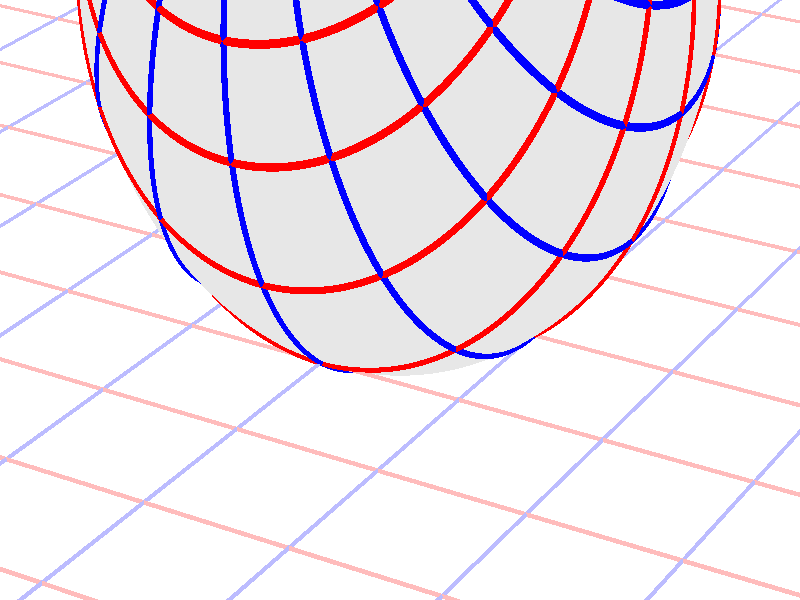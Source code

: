 #version 3.7;
global_settings{assumed_gamma 1.0}
camera{perspective location <16.275953626987476496879026, 9.396926207859083390872001, 6.840402866513374036117057> right <0.133333333333333331482962, -0.230940107675850353485814, -0.000000000000000000000000> up <-0.044429719908903583802662, -0.025651510749425152774217, 0.140953893117886280839102> direction <0.813797681349373802639491, 0.469846310392954158441370, 0.342020143325668712908083> sky <-0.296198132726023855010311, -0.171010071662834328698466, 0.939692620785908427905042> look_at <15.462155945638102139128023, 8.927079897466128954874875, 6.498382723187705600764730>}
light_source{<16.275953626987476496879026, 9.396926207859083390872001, 6.840402866513374036117057> rgb<1.0,1.0,1.0>}
background{rgb<1,1,1>}
union{object{sphere{<0.000000000000000000000000, 0.000000000000000000000000, 1.819036335429174755518034>,2.075787366184600468699273} pigment{rgbft<0.8,0.8,0.8,0.2,0.2>}}object{union{cylinder{<-50.000000000000000000000000, 50.000000000000000000000000, 0.000000000000000000000000>,<-50.000000000000000000000000, -50.000000000000000000000000, 0.000000000000000000000000>,0.010000000000000000208167}cylinder{<-49.000000000000000000000000, 50.000000000000000000000000, 0.000000000000000000000000>,<-49.000000000000000000000000, -50.000000000000000000000000, 0.000000000000000000000000>,0.010000000000000000208167}cylinder{<-48.000000000000000000000000, 50.000000000000000000000000, 0.000000000000000000000000>,<-48.000000000000000000000000, -50.000000000000000000000000, 0.000000000000000000000000>,0.010000000000000000208167}cylinder{<-47.000000000000000000000000, 50.000000000000000000000000, 0.000000000000000000000000>,<-47.000000000000000000000000, -50.000000000000000000000000, 0.000000000000000000000000>,0.010000000000000000208167}cylinder{<-46.000000000000000000000000, 50.000000000000000000000000, 0.000000000000000000000000>,<-46.000000000000000000000000, -50.000000000000000000000000, 0.000000000000000000000000>,0.010000000000000000208167}cylinder{<-45.000000000000000000000000, 50.000000000000000000000000, 0.000000000000000000000000>,<-45.000000000000000000000000, -50.000000000000000000000000, 0.000000000000000000000000>,0.010000000000000000208167}cylinder{<-44.000000000000000000000000, 50.000000000000000000000000, 0.000000000000000000000000>,<-44.000000000000000000000000, -50.000000000000000000000000, 0.000000000000000000000000>,0.010000000000000000208167}cylinder{<-43.000000000000000000000000, 50.000000000000000000000000, 0.000000000000000000000000>,<-43.000000000000000000000000, -50.000000000000000000000000, 0.000000000000000000000000>,0.010000000000000000208167}cylinder{<-42.000000000000000000000000, 50.000000000000000000000000, 0.000000000000000000000000>,<-42.000000000000000000000000, -50.000000000000000000000000, 0.000000000000000000000000>,0.010000000000000000208167}cylinder{<-41.000000000000000000000000, 50.000000000000000000000000, 0.000000000000000000000000>,<-41.000000000000000000000000, -50.000000000000000000000000, 0.000000000000000000000000>,0.010000000000000000208167}cylinder{<-40.000000000000000000000000, 50.000000000000000000000000, 0.000000000000000000000000>,<-40.000000000000000000000000, -50.000000000000000000000000, 0.000000000000000000000000>,0.010000000000000000208167}cylinder{<-39.000000000000000000000000, 50.000000000000000000000000, 0.000000000000000000000000>,<-39.000000000000000000000000, -50.000000000000000000000000, 0.000000000000000000000000>,0.010000000000000000208167}cylinder{<-38.000000000000000000000000, 50.000000000000000000000000, 0.000000000000000000000000>,<-38.000000000000000000000000, -50.000000000000000000000000, 0.000000000000000000000000>,0.010000000000000000208167}cylinder{<-37.000000000000000000000000, 50.000000000000000000000000, 0.000000000000000000000000>,<-37.000000000000000000000000, -50.000000000000000000000000, 0.000000000000000000000000>,0.010000000000000000208167}cylinder{<-36.000000000000000000000000, 50.000000000000000000000000, 0.000000000000000000000000>,<-36.000000000000000000000000, -50.000000000000000000000000, 0.000000000000000000000000>,0.010000000000000000208167}cylinder{<-35.000000000000000000000000, 50.000000000000000000000000, 0.000000000000000000000000>,<-35.000000000000000000000000, -50.000000000000000000000000, 0.000000000000000000000000>,0.010000000000000000208167}cylinder{<-34.000000000000000000000000, 50.000000000000000000000000, 0.000000000000000000000000>,<-34.000000000000000000000000, -50.000000000000000000000000, 0.000000000000000000000000>,0.010000000000000000208167}cylinder{<-33.000000000000000000000000, 50.000000000000000000000000, 0.000000000000000000000000>,<-33.000000000000000000000000, -50.000000000000000000000000, 0.000000000000000000000000>,0.010000000000000000208167}cylinder{<-32.000000000000000000000000, 50.000000000000000000000000, 0.000000000000000000000000>,<-32.000000000000000000000000, -50.000000000000000000000000, 0.000000000000000000000000>,0.010000000000000000208167}cylinder{<-31.000000000000000000000000, 50.000000000000000000000000, 0.000000000000000000000000>,<-31.000000000000000000000000, -50.000000000000000000000000, 0.000000000000000000000000>,0.010000000000000000208167}cylinder{<-30.000000000000000000000000, 50.000000000000000000000000, 0.000000000000000000000000>,<-30.000000000000000000000000, -50.000000000000000000000000, 0.000000000000000000000000>,0.010000000000000000208167}cylinder{<-29.000000000000000000000000, 50.000000000000000000000000, 0.000000000000000000000000>,<-29.000000000000000000000000, -50.000000000000000000000000, 0.000000000000000000000000>,0.010000000000000000208167}cylinder{<-28.000000000000000000000000, 50.000000000000000000000000, 0.000000000000000000000000>,<-28.000000000000000000000000, -50.000000000000000000000000, 0.000000000000000000000000>,0.010000000000000000208167}cylinder{<-27.000000000000000000000000, 50.000000000000000000000000, 0.000000000000000000000000>,<-27.000000000000000000000000, -50.000000000000000000000000, 0.000000000000000000000000>,0.010000000000000000208167}cylinder{<-26.000000000000000000000000, 50.000000000000000000000000, 0.000000000000000000000000>,<-26.000000000000000000000000, -50.000000000000000000000000, 0.000000000000000000000000>,0.010000000000000000208167}cylinder{<-25.000000000000000000000000, 50.000000000000000000000000, 0.000000000000000000000000>,<-25.000000000000000000000000, -50.000000000000000000000000, 0.000000000000000000000000>,0.010000000000000000208167}cylinder{<-24.000000000000000000000000, 50.000000000000000000000000, 0.000000000000000000000000>,<-24.000000000000000000000000, -50.000000000000000000000000, 0.000000000000000000000000>,0.010000000000000000208167}cylinder{<-23.000000000000000000000000, 50.000000000000000000000000, 0.000000000000000000000000>,<-23.000000000000000000000000, -50.000000000000000000000000, 0.000000000000000000000000>,0.010000000000000000208167}cylinder{<-22.000000000000000000000000, 50.000000000000000000000000, 0.000000000000000000000000>,<-22.000000000000000000000000, -50.000000000000000000000000, 0.000000000000000000000000>,0.010000000000000000208167}cylinder{<-21.000000000000000000000000, 50.000000000000000000000000, 0.000000000000000000000000>,<-21.000000000000000000000000, -50.000000000000000000000000, 0.000000000000000000000000>,0.010000000000000000208167}cylinder{<-20.000000000000000000000000, 50.000000000000000000000000, 0.000000000000000000000000>,<-20.000000000000000000000000, -50.000000000000000000000000, 0.000000000000000000000000>,0.010000000000000000208167}cylinder{<-19.000000000000000000000000, 50.000000000000000000000000, 0.000000000000000000000000>,<-19.000000000000000000000000, -50.000000000000000000000000, 0.000000000000000000000000>,0.010000000000000000208167}cylinder{<-18.000000000000000000000000, 50.000000000000000000000000, 0.000000000000000000000000>,<-18.000000000000000000000000, -50.000000000000000000000000, 0.000000000000000000000000>,0.010000000000000000208167}cylinder{<-17.000000000000000000000000, 50.000000000000000000000000, 0.000000000000000000000000>,<-17.000000000000000000000000, -50.000000000000000000000000, 0.000000000000000000000000>,0.010000000000000000208167}cylinder{<-16.000000000000000000000000, 50.000000000000000000000000, 0.000000000000000000000000>,<-16.000000000000000000000000, -50.000000000000000000000000, 0.000000000000000000000000>,0.010000000000000000208167}cylinder{<-15.000000000000000000000000, 50.000000000000000000000000, 0.000000000000000000000000>,<-15.000000000000000000000000, -50.000000000000000000000000, 0.000000000000000000000000>,0.010000000000000000208167}cylinder{<-14.000000000000000000000000, 50.000000000000000000000000, 0.000000000000000000000000>,<-14.000000000000000000000000, -50.000000000000000000000000, 0.000000000000000000000000>,0.010000000000000000208167}cylinder{<-13.000000000000000000000000, 50.000000000000000000000000, 0.000000000000000000000000>,<-13.000000000000000000000000, -50.000000000000000000000000, 0.000000000000000000000000>,0.010000000000000000208167}cylinder{<-12.000000000000000000000000, 50.000000000000000000000000, 0.000000000000000000000000>,<-12.000000000000000000000000, -50.000000000000000000000000, 0.000000000000000000000000>,0.010000000000000000208167}cylinder{<-11.000000000000000000000000, 50.000000000000000000000000, 0.000000000000000000000000>,<-11.000000000000000000000000, -50.000000000000000000000000, 0.000000000000000000000000>,0.010000000000000000208167}cylinder{<-10.000000000000000000000000, 50.000000000000000000000000, 0.000000000000000000000000>,<-10.000000000000000000000000, -50.000000000000000000000000, 0.000000000000000000000000>,0.010000000000000000208167}cylinder{<-9.000000000000000000000000, 50.000000000000000000000000, 0.000000000000000000000000>,<-9.000000000000000000000000, -50.000000000000000000000000, 0.000000000000000000000000>,0.010000000000000000208167}cylinder{<-8.000000000000000000000000, 50.000000000000000000000000, 0.000000000000000000000000>,<-8.000000000000000000000000, -50.000000000000000000000000, 0.000000000000000000000000>,0.010000000000000000208167}cylinder{<-7.000000000000000000000000, 50.000000000000000000000000, 0.000000000000000000000000>,<-7.000000000000000000000000, -50.000000000000000000000000, 0.000000000000000000000000>,0.010000000000000000208167}cylinder{<-6.000000000000000000000000, 50.000000000000000000000000, 0.000000000000000000000000>,<-6.000000000000000000000000, -50.000000000000000000000000, 0.000000000000000000000000>,0.010000000000000000208167}cylinder{<-5.000000000000000000000000, 50.000000000000000000000000, 0.000000000000000000000000>,<-5.000000000000000000000000, -50.000000000000000000000000, 0.000000000000000000000000>,0.010000000000000000208167}cylinder{<-4.000000000000000000000000, 50.000000000000000000000000, 0.000000000000000000000000>,<-4.000000000000000000000000, -50.000000000000000000000000, 0.000000000000000000000000>,0.010000000000000000208167}cylinder{<-3.000000000000000000000000, 50.000000000000000000000000, 0.000000000000000000000000>,<-3.000000000000000000000000, -50.000000000000000000000000, 0.000000000000000000000000>,0.010000000000000000208167}cylinder{<-2.000000000000000000000000, 50.000000000000000000000000, 0.000000000000000000000000>,<-2.000000000000000000000000, -50.000000000000000000000000, 0.000000000000000000000000>,0.010000000000000000208167}cylinder{<-1.000000000000000000000000, 50.000000000000000000000000, 0.000000000000000000000000>,<-1.000000000000000000000000, -50.000000000000000000000000, 0.000000000000000000000000>,0.010000000000000000208167}cylinder{<0.000000000000000000000000, 50.000000000000000000000000, 0.000000000000000000000000>,<0.000000000000000000000000, -50.000000000000000000000000, 0.000000000000000000000000>,0.010000000000000000208167}cylinder{<1.000000000000000000000000, 50.000000000000000000000000, 0.000000000000000000000000>,<1.000000000000000000000000, -50.000000000000000000000000, 0.000000000000000000000000>,0.010000000000000000208167}cylinder{<2.000000000000000000000000, 50.000000000000000000000000, 0.000000000000000000000000>,<2.000000000000000000000000, -50.000000000000000000000000, 0.000000000000000000000000>,0.010000000000000000208167}cylinder{<3.000000000000000000000000, 50.000000000000000000000000, 0.000000000000000000000000>,<3.000000000000000000000000, -50.000000000000000000000000, 0.000000000000000000000000>,0.010000000000000000208167}cylinder{<4.000000000000000000000000, 50.000000000000000000000000, 0.000000000000000000000000>,<4.000000000000000000000000, -50.000000000000000000000000, 0.000000000000000000000000>,0.010000000000000000208167}cylinder{<5.000000000000000000000000, 50.000000000000000000000000, 0.000000000000000000000000>,<5.000000000000000000000000, -50.000000000000000000000000, 0.000000000000000000000000>,0.010000000000000000208167}cylinder{<6.000000000000000000000000, 50.000000000000000000000000, 0.000000000000000000000000>,<6.000000000000000000000000, -50.000000000000000000000000, 0.000000000000000000000000>,0.010000000000000000208167}cylinder{<7.000000000000000000000000, 50.000000000000000000000000, 0.000000000000000000000000>,<7.000000000000000000000000, -50.000000000000000000000000, 0.000000000000000000000000>,0.010000000000000000208167}cylinder{<8.000000000000000000000000, 50.000000000000000000000000, 0.000000000000000000000000>,<8.000000000000000000000000, -50.000000000000000000000000, 0.000000000000000000000000>,0.010000000000000000208167}cylinder{<9.000000000000000000000000, 50.000000000000000000000000, 0.000000000000000000000000>,<9.000000000000000000000000, -50.000000000000000000000000, 0.000000000000000000000000>,0.010000000000000000208167}cylinder{<10.000000000000000000000000, 50.000000000000000000000000, 0.000000000000000000000000>,<10.000000000000000000000000, -50.000000000000000000000000, 0.000000000000000000000000>,0.010000000000000000208167}cylinder{<11.000000000000000000000000, 50.000000000000000000000000, 0.000000000000000000000000>,<11.000000000000000000000000, -50.000000000000000000000000, 0.000000000000000000000000>,0.010000000000000000208167}cylinder{<12.000000000000000000000000, 50.000000000000000000000000, 0.000000000000000000000000>,<12.000000000000000000000000, -50.000000000000000000000000, 0.000000000000000000000000>,0.010000000000000000208167}cylinder{<13.000000000000000000000000, 50.000000000000000000000000, 0.000000000000000000000000>,<13.000000000000000000000000, -50.000000000000000000000000, 0.000000000000000000000000>,0.010000000000000000208167}cylinder{<14.000000000000000000000000, 50.000000000000000000000000, 0.000000000000000000000000>,<14.000000000000000000000000, -50.000000000000000000000000, 0.000000000000000000000000>,0.010000000000000000208167}cylinder{<15.000000000000000000000000, 50.000000000000000000000000, 0.000000000000000000000000>,<15.000000000000000000000000, -50.000000000000000000000000, 0.000000000000000000000000>,0.010000000000000000208167}cylinder{<16.000000000000000000000000, 50.000000000000000000000000, 0.000000000000000000000000>,<16.000000000000000000000000, -50.000000000000000000000000, 0.000000000000000000000000>,0.010000000000000000208167}cylinder{<17.000000000000000000000000, 50.000000000000000000000000, 0.000000000000000000000000>,<17.000000000000000000000000, -50.000000000000000000000000, 0.000000000000000000000000>,0.010000000000000000208167}cylinder{<18.000000000000000000000000, 50.000000000000000000000000, 0.000000000000000000000000>,<18.000000000000000000000000, -50.000000000000000000000000, 0.000000000000000000000000>,0.010000000000000000208167}cylinder{<19.000000000000000000000000, 50.000000000000000000000000, 0.000000000000000000000000>,<19.000000000000000000000000, -50.000000000000000000000000, 0.000000000000000000000000>,0.010000000000000000208167}cylinder{<20.000000000000000000000000, 50.000000000000000000000000, 0.000000000000000000000000>,<20.000000000000000000000000, -50.000000000000000000000000, 0.000000000000000000000000>,0.010000000000000000208167}cylinder{<21.000000000000000000000000, 50.000000000000000000000000, 0.000000000000000000000000>,<21.000000000000000000000000, -50.000000000000000000000000, 0.000000000000000000000000>,0.010000000000000000208167}cylinder{<22.000000000000000000000000, 50.000000000000000000000000, 0.000000000000000000000000>,<22.000000000000000000000000, -50.000000000000000000000000, 0.000000000000000000000000>,0.010000000000000000208167}cylinder{<23.000000000000000000000000, 50.000000000000000000000000, 0.000000000000000000000000>,<23.000000000000000000000000, -50.000000000000000000000000, 0.000000000000000000000000>,0.010000000000000000208167}cylinder{<24.000000000000000000000000, 50.000000000000000000000000, 0.000000000000000000000000>,<24.000000000000000000000000, -50.000000000000000000000000, 0.000000000000000000000000>,0.010000000000000000208167}cylinder{<25.000000000000000000000000, 50.000000000000000000000000, 0.000000000000000000000000>,<25.000000000000000000000000, -50.000000000000000000000000, 0.000000000000000000000000>,0.010000000000000000208167}cylinder{<26.000000000000000000000000, 50.000000000000000000000000, 0.000000000000000000000000>,<26.000000000000000000000000, -50.000000000000000000000000, 0.000000000000000000000000>,0.010000000000000000208167}cylinder{<27.000000000000000000000000, 50.000000000000000000000000, 0.000000000000000000000000>,<27.000000000000000000000000, -50.000000000000000000000000, 0.000000000000000000000000>,0.010000000000000000208167}cylinder{<28.000000000000000000000000, 50.000000000000000000000000, 0.000000000000000000000000>,<28.000000000000000000000000, -50.000000000000000000000000, 0.000000000000000000000000>,0.010000000000000000208167}cylinder{<29.000000000000000000000000, 50.000000000000000000000000, 0.000000000000000000000000>,<29.000000000000000000000000, -50.000000000000000000000000, 0.000000000000000000000000>,0.010000000000000000208167}cylinder{<30.000000000000000000000000, 50.000000000000000000000000, 0.000000000000000000000000>,<30.000000000000000000000000, -50.000000000000000000000000, 0.000000000000000000000000>,0.010000000000000000208167}cylinder{<31.000000000000000000000000, 50.000000000000000000000000, 0.000000000000000000000000>,<31.000000000000000000000000, -50.000000000000000000000000, 0.000000000000000000000000>,0.010000000000000000208167}cylinder{<32.000000000000000000000000, 50.000000000000000000000000, 0.000000000000000000000000>,<32.000000000000000000000000, -50.000000000000000000000000, 0.000000000000000000000000>,0.010000000000000000208167}cylinder{<33.000000000000000000000000, 50.000000000000000000000000, 0.000000000000000000000000>,<33.000000000000000000000000, -50.000000000000000000000000, 0.000000000000000000000000>,0.010000000000000000208167}cylinder{<34.000000000000000000000000, 50.000000000000000000000000, 0.000000000000000000000000>,<34.000000000000000000000000, -50.000000000000000000000000, 0.000000000000000000000000>,0.010000000000000000208167}cylinder{<35.000000000000000000000000, 50.000000000000000000000000, 0.000000000000000000000000>,<35.000000000000000000000000, -50.000000000000000000000000, 0.000000000000000000000000>,0.010000000000000000208167}cylinder{<36.000000000000000000000000, 50.000000000000000000000000, 0.000000000000000000000000>,<36.000000000000000000000000, -50.000000000000000000000000, 0.000000000000000000000000>,0.010000000000000000208167}cylinder{<37.000000000000000000000000, 50.000000000000000000000000, 0.000000000000000000000000>,<37.000000000000000000000000, -50.000000000000000000000000, 0.000000000000000000000000>,0.010000000000000000208167}cylinder{<38.000000000000000000000000, 50.000000000000000000000000, 0.000000000000000000000000>,<38.000000000000000000000000, -50.000000000000000000000000, 0.000000000000000000000000>,0.010000000000000000208167}cylinder{<39.000000000000000000000000, 50.000000000000000000000000, 0.000000000000000000000000>,<39.000000000000000000000000, -50.000000000000000000000000, 0.000000000000000000000000>,0.010000000000000000208167}cylinder{<40.000000000000000000000000, 50.000000000000000000000000, 0.000000000000000000000000>,<40.000000000000000000000000, -50.000000000000000000000000, 0.000000000000000000000000>,0.010000000000000000208167}cylinder{<41.000000000000000000000000, 50.000000000000000000000000, 0.000000000000000000000000>,<41.000000000000000000000000, -50.000000000000000000000000, 0.000000000000000000000000>,0.010000000000000000208167}cylinder{<42.000000000000000000000000, 50.000000000000000000000000, 0.000000000000000000000000>,<42.000000000000000000000000, -50.000000000000000000000000, 0.000000000000000000000000>,0.010000000000000000208167}cylinder{<43.000000000000000000000000, 50.000000000000000000000000, 0.000000000000000000000000>,<43.000000000000000000000000, -50.000000000000000000000000, 0.000000000000000000000000>,0.010000000000000000208167}cylinder{<44.000000000000000000000000, 50.000000000000000000000000, 0.000000000000000000000000>,<44.000000000000000000000000, -50.000000000000000000000000, 0.000000000000000000000000>,0.010000000000000000208167}cylinder{<45.000000000000000000000000, 50.000000000000000000000000, 0.000000000000000000000000>,<45.000000000000000000000000, -50.000000000000000000000000, 0.000000000000000000000000>,0.010000000000000000208167}cylinder{<46.000000000000000000000000, 50.000000000000000000000000, 0.000000000000000000000000>,<46.000000000000000000000000, -50.000000000000000000000000, 0.000000000000000000000000>,0.010000000000000000208167}cylinder{<47.000000000000000000000000, 50.000000000000000000000000, 0.000000000000000000000000>,<47.000000000000000000000000, -50.000000000000000000000000, 0.000000000000000000000000>,0.010000000000000000208167}cylinder{<48.000000000000000000000000, 50.000000000000000000000000, 0.000000000000000000000000>,<48.000000000000000000000000, -50.000000000000000000000000, 0.000000000000000000000000>,0.010000000000000000208167}cylinder{<49.000000000000000000000000, 50.000000000000000000000000, 0.000000000000000000000000>,<49.000000000000000000000000, -50.000000000000000000000000, 0.000000000000000000000000>,0.010000000000000000208167}cylinder{<50.000000000000000000000000, 50.000000000000000000000000, 0.000000000000000000000000>,<50.000000000000000000000000, -50.000000000000000000000000, 0.000000000000000000000000>,0.010000000000000000208167}} pigment{rgb<1.0,0.5,0.5>}}object{union{cylinder{<50.000000000000000000000000, -50.000000000000000000000000, 0.000000000000000000000000>,<-50.000000000000000000000000, -50.000000000000000000000000, 0.000000000000000000000000>,0.010000000000000000208167}cylinder{<50.000000000000000000000000, -49.000000000000000000000000, 0.000000000000000000000000>,<-50.000000000000000000000000, -49.000000000000000000000000, 0.000000000000000000000000>,0.010000000000000000208167}cylinder{<50.000000000000000000000000, -48.000000000000000000000000, 0.000000000000000000000000>,<-50.000000000000000000000000, -48.000000000000000000000000, 0.000000000000000000000000>,0.010000000000000000208167}cylinder{<50.000000000000000000000000, -47.000000000000000000000000, 0.000000000000000000000000>,<-50.000000000000000000000000, -47.000000000000000000000000, 0.000000000000000000000000>,0.010000000000000000208167}cylinder{<50.000000000000000000000000, -46.000000000000000000000000, 0.000000000000000000000000>,<-50.000000000000000000000000, -46.000000000000000000000000, 0.000000000000000000000000>,0.010000000000000000208167}cylinder{<50.000000000000000000000000, -45.000000000000000000000000, 0.000000000000000000000000>,<-50.000000000000000000000000, -45.000000000000000000000000, 0.000000000000000000000000>,0.010000000000000000208167}cylinder{<50.000000000000000000000000, -44.000000000000000000000000, 0.000000000000000000000000>,<-50.000000000000000000000000, -44.000000000000000000000000, 0.000000000000000000000000>,0.010000000000000000208167}cylinder{<50.000000000000000000000000, -43.000000000000000000000000, 0.000000000000000000000000>,<-50.000000000000000000000000, -43.000000000000000000000000, 0.000000000000000000000000>,0.010000000000000000208167}cylinder{<50.000000000000000000000000, -42.000000000000000000000000, 0.000000000000000000000000>,<-50.000000000000000000000000, -42.000000000000000000000000, 0.000000000000000000000000>,0.010000000000000000208167}cylinder{<50.000000000000000000000000, -41.000000000000000000000000, 0.000000000000000000000000>,<-50.000000000000000000000000, -41.000000000000000000000000, 0.000000000000000000000000>,0.010000000000000000208167}cylinder{<50.000000000000000000000000, -40.000000000000000000000000, 0.000000000000000000000000>,<-50.000000000000000000000000, -40.000000000000000000000000, 0.000000000000000000000000>,0.010000000000000000208167}cylinder{<50.000000000000000000000000, -39.000000000000000000000000, 0.000000000000000000000000>,<-50.000000000000000000000000, -39.000000000000000000000000, 0.000000000000000000000000>,0.010000000000000000208167}cylinder{<50.000000000000000000000000, -38.000000000000000000000000, 0.000000000000000000000000>,<-50.000000000000000000000000, -38.000000000000000000000000, 0.000000000000000000000000>,0.010000000000000000208167}cylinder{<50.000000000000000000000000, -37.000000000000000000000000, 0.000000000000000000000000>,<-50.000000000000000000000000, -37.000000000000000000000000, 0.000000000000000000000000>,0.010000000000000000208167}cylinder{<50.000000000000000000000000, -36.000000000000000000000000, 0.000000000000000000000000>,<-50.000000000000000000000000, -36.000000000000000000000000, 0.000000000000000000000000>,0.010000000000000000208167}cylinder{<50.000000000000000000000000, -35.000000000000000000000000, 0.000000000000000000000000>,<-50.000000000000000000000000, -35.000000000000000000000000, 0.000000000000000000000000>,0.010000000000000000208167}cylinder{<50.000000000000000000000000, -34.000000000000000000000000, 0.000000000000000000000000>,<-50.000000000000000000000000, -34.000000000000000000000000, 0.000000000000000000000000>,0.010000000000000000208167}cylinder{<50.000000000000000000000000, -33.000000000000000000000000, 0.000000000000000000000000>,<-50.000000000000000000000000, -33.000000000000000000000000, 0.000000000000000000000000>,0.010000000000000000208167}cylinder{<50.000000000000000000000000, -32.000000000000000000000000, 0.000000000000000000000000>,<-50.000000000000000000000000, -32.000000000000000000000000, 0.000000000000000000000000>,0.010000000000000000208167}cylinder{<50.000000000000000000000000, -31.000000000000000000000000, 0.000000000000000000000000>,<-50.000000000000000000000000, -31.000000000000000000000000, 0.000000000000000000000000>,0.010000000000000000208167}cylinder{<50.000000000000000000000000, -30.000000000000000000000000, 0.000000000000000000000000>,<-50.000000000000000000000000, -30.000000000000000000000000, 0.000000000000000000000000>,0.010000000000000000208167}cylinder{<50.000000000000000000000000, -29.000000000000000000000000, 0.000000000000000000000000>,<-50.000000000000000000000000, -29.000000000000000000000000, 0.000000000000000000000000>,0.010000000000000000208167}cylinder{<50.000000000000000000000000, -28.000000000000000000000000, 0.000000000000000000000000>,<-50.000000000000000000000000, -28.000000000000000000000000, 0.000000000000000000000000>,0.010000000000000000208167}cylinder{<50.000000000000000000000000, -27.000000000000000000000000, 0.000000000000000000000000>,<-50.000000000000000000000000, -27.000000000000000000000000, 0.000000000000000000000000>,0.010000000000000000208167}cylinder{<50.000000000000000000000000, -26.000000000000000000000000, 0.000000000000000000000000>,<-50.000000000000000000000000, -26.000000000000000000000000, 0.000000000000000000000000>,0.010000000000000000208167}cylinder{<50.000000000000000000000000, -25.000000000000000000000000, 0.000000000000000000000000>,<-50.000000000000000000000000, -25.000000000000000000000000, 0.000000000000000000000000>,0.010000000000000000208167}cylinder{<50.000000000000000000000000, -24.000000000000000000000000, 0.000000000000000000000000>,<-50.000000000000000000000000, -24.000000000000000000000000, 0.000000000000000000000000>,0.010000000000000000208167}cylinder{<50.000000000000000000000000, -23.000000000000000000000000, 0.000000000000000000000000>,<-50.000000000000000000000000, -23.000000000000000000000000, 0.000000000000000000000000>,0.010000000000000000208167}cylinder{<50.000000000000000000000000, -22.000000000000000000000000, 0.000000000000000000000000>,<-50.000000000000000000000000, -22.000000000000000000000000, 0.000000000000000000000000>,0.010000000000000000208167}cylinder{<50.000000000000000000000000, -21.000000000000000000000000, 0.000000000000000000000000>,<-50.000000000000000000000000, -21.000000000000000000000000, 0.000000000000000000000000>,0.010000000000000000208167}cylinder{<50.000000000000000000000000, -20.000000000000000000000000, 0.000000000000000000000000>,<-50.000000000000000000000000, -20.000000000000000000000000, 0.000000000000000000000000>,0.010000000000000000208167}cylinder{<50.000000000000000000000000, -19.000000000000000000000000, 0.000000000000000000000000>,<-50.000000000000000000000000, -19.000000000000000000000000, 0.000000000000000000000000>,0.010000000000000000208167}cylinder{<50.000000000000000000000000, -18.000000000000000000000000, 0.000000000000000000000000>,<-50.000000000000000000000000, -18.000000000000000000000000, 0.000000000000000000000000>,0.010000000000000000208167}cylinder{<50.000000000000000000000000, -17.000000000000000000000000, 0.000000000000000000000000>,<-50.000000000000000000000000, -17.000000000000000000000000, 0.000000000000000000000000>,0.010000000000000000208167}cylinder{<50.000000000000000000000000, -16.000000000000000000000000, 0.000000000000000000000000>,<-50.000000000000000000000000, -16.000000000000000000000000, 0.000000000000000000000000>,0.010000000000000000208167}cylinder{<50.000000000000000000000000, -15.000000000000000000000000, 0.000000000000000000000000>,<-50.000000000000000000000000, -15.000000000000000000000000, 0.000000000000000000000000>,0.010000000000000000208167}cylinder{<50.000000000000000000000000, -14.000000000000000000000000, 0.000000000000000000000000>,<-50.000000000000000000000000, -14.000000000000000000000000, 0.000000000000000000000000>,0.010000000000000000208167}cylinder{<50.000000000000000000000000, -13.000000000000000000000000, 0.000000000000000000000000>,<-50.000000000000000000000000, -13.000000000000000000000000, 0.000000000000000000000000>,0.010000000000000000208167}cylinder{<50.000000000000000000000000, -12.000000000000000000000000, 0.000000000000000000000000>,<-50.000000000000000000000000, -12.000000000000000000000000, 0.000000000000000000000000>,0.010000000000000000208167}cylinder{<50.000000000000000000000000, -11.000000000000000000000000, 0.000000000000000000000000>,<-50.000000000000000000000000, -11.000000000000000000000000, 0.000000000000000000000000>,0.010000000000000000208167}cylinder{<50.000000000000000000000000, -10.000000000000000000000000, 0.000000000000000000000000>,<-50.000000000000000000000000, -10.000000000000000000000000, 0.000000000000000000000000>,0.010000000000000000208167}cylinder{<50.000000000000000000000000, -9.000000000000000000000000, 0.000000000000000000000000>,<-50.000000000000000000000000, -9.000000000000000000000000, 0.000000000000000000000000>,0.010000000000000000208167}cylinder{<50.000000000000000000000000, -8.000000000000000000000000, 0.000000000000000000000000>,<-50.000000000000000000000000, -8.000000000000000000000000, 0.000000000000000000000000>,0.010000000000000000208167}cylinder{<50.000000000000000000000000, -7.000000000000000000000000, 0.000000000000000000000000>,<-50.000000000000000000000000, -7.000000000000000000000000, 0.000000000000000000000000>,0.010000000000000000208167}cylinder{<50.000000000000000000000000, -6.000000000000000000000000, 0.000000000000000000000000>,<-50.000000000000000000000000, -6.000000000000000000000000, 0.000000000000000000000000>,0.010000000000000000208167}cylinder{<50.000000000000000000000000, -5.000000000000000000000000, 0.000000000000000000000000>,<-50.000000000000000000000000, -5.000000000000000000000000, 0.000000000000000000000000>,0.010000000000000000208167}cylinder{<50.000000000000000000000000, -4.000000000000000000000000, 0.000000000000000000000000>,<-50.000000000000000000000000, -4.000000000000000000000000, 0.000000000000000000000000>,0.010000000000000000208167}cylinder{<50.000000000000000000000000, -3.000000000000000000000000, 0.000000000000000000000000>,<-50.000000000000000000000000, -3.000000000000000000000000, 0.000000000000000000000000>,0.010000000000000000208167}cylinder{<50.000000000000000000000000, -2.000000000000000000000000, 0.000000000000000000000000>,<-50.000000000000000000000000, -2.000000000000000000000000, 0.000000000000000000000000>,0.010000000000000000208167}cylinder{<50.000000000000000000000000, -1.000000000000000000000000, 0.000000000000000000000000>,<-50.000000000000000000000000, -1.000000000000000000000000, 0.000000000000000000000000>,0.010000000000000000208167}cylinder{<50.000000000000000000000000, 0.000000000000000000000000, 0.000000000000000000000000>,<-50.000000000000000000000000, 0.000000000000000000000000, 0.000000000000000000000000>,0.010000000000000000208167}cylinder{<50.000000000000000000000000, 1.000000000000000000000000, 0.000000000000000000000000>,<-50.000000000000000000000000, 1.000000000000000000000000, 0.000000000000000000000000>,0.010000000000000000208167}cylinder{<50.000000000000000000000000, 2.000000000000000000000000, 0.000000000000000000000000>,<-50.000000000000000000000000, 2.000000000000000000000000, 0.000000000000000000000000>,0.010000000000000000208167}cylinder{<50.000000000000000000000000, 3.000000000000000000000000, 0.000000000000000000000000>,<-50.000000000000000000000000, 3.000000000000000000000000, 0.000000000000000000000000>,0.010000000000000000208167}cylinder{<50.000000000000000000000000, 4.000000000000000000000000, 0.000000000000000000000000>,<-50.000000000000000000000000, 4.000000000000000000000000, 0.000000000000000000000000>,0.010000000000000000208167}cylinder{<50.000000000000000000000000, 5.000000000000000000000000, 0.000000000000000000000000>,<-50.000000000000000000000000, 5.000000000000000000000000, 0.000000000000000000000000>,0.010000000000000000208167}cylinder{<50.000000000000000000000000, 6.000000000000000000000000, 0.000000000000000000000000>,<-50.000000000000000000000000, 6.000000000000000000000000, 0.000000000000000000000000>,0.010000000000000000208167}cylinder{<50.000000000000000000000000, 7.000000000000000000000000, 0.000000000000000000000000>,<-50.000000000000000000000000, 7.000000000000000000000000, 0.000000000000000000000000>,0.010000000000000000208167}cylinder{<50.000000000000000000000000, 8.000000000000000000000000, 0.000000000000000000000000>,<-50.000000000000000000000000, 8.000000000000000000000000, 0.000000000000000000000000>,0.010000000000000000208167}cylinder{<50.000000000000000000000000, 9.000000000000000000000000, 0.000000000000000000000000>,<-50.000000000000000000000000, 9.000000000000000000000000, 0.000000000000000000000000>,0.010000000000000000208167}cylinder{<50.000000000000000000000000, 10.000000000000000000000000, 0.000000000000000000000000>,<-50.000000000000000000000000, 10.000000000000000000000000, 0.000000000000000000000000>,0.010000000000000000208167}cylinder{<50.000000000000000000000000, 11.000000000000000000000000, 0.000000000000000000000000>,<-50.000000000000000000000000, 11.000000000000000000000000, 0.000000000000000000000000>,0.010000000000000000208167}cylinder{<50.000000000000000000000000, 12.000000000000000000000000, 0.000000000000000000000000>,<-50.000000000000000000000000, 12.000000000000000000000000, 0.000000000000000000000000>,0.010000000000000000208167}cylinder{<50.000000000000000000000000, 13.000000000000000000000000, 0.000000000000000000000000>,<-50.000000000000000000000000, 13.000000000000000000000000, 0.000000000000000000000000>,0.010000000000000000208167}cylinder{<50.000000000000000000000000, 14.000000000000000000000000, 0.000000000000000000000000>,<-50.000000000000000000000000, 14.000000000000000000000000, 0.000000000000000000000000>,0.010000000000000000208167}cylinder{<50.000000000000000000000000, 15.000000000000000000000000, 0.000000000000000000000000>,<-50.000000000000000000000000, 15.000000000000000000000000, 0.000000000000000000000000>,0.010000000000000000208167}cylinder{<50.000000000000000000000000, 16.000000000000000000000000, 0.000000000000000000000000>,<-50.000000000000000000000000, 16.000000000000000000000000, 0.000000000000000000000000>,0.010000000000000000208167}cylinder{<50.000000000000000000000000, 17.000000000000000000000000, 0.000000000000000000000000>,<-50.000000000000000000000000, 17.000000000000000000000000, 0.000000000000000000000000>,0.010000000000000000208167}cylinder{<50.000000000000000000000000, 18.000000000000000000000000, 0.000000000000000000000000>,<-50.000000000000000000000000, 18.000000000000000000000000, 0.000000000000000000000000>,0.010000000000000000208167}cylinder{<50.000000000000000000000000, 19.000000000000000000000000, 0.000000000000000000000000>,<-50.000000000000000000000000, 19.000000000000000000000000, 0.000000000000000000000000>,0.010000000000000000208167}cylinder{<50.000000000000000000000000, 20.000000000000000000000000, 0.000000000000000000000000>,<-50.000000000000000000000000, 20.000000000000000000000000, 0.000000000000000000000000>,0.010000000000000000208167}cylinder{<50.000000000000000000000000, 21.000000000000000000000000, 0.000000000000000000000000>,<-50.000000000000000000000000, 21.000000000000000000000000, 0.000000000000000000000000>,0.010000000000000000208167}cylinder{<50.000000000000000000000000, 22.000000000000000000000000, 0.000000000000000000000000>,<-50.000000000000000000000000, 22.000000000000000000000000, 0.000000000000000000000000>,0.010000000000000000208167}cylinder{<50.000000000000000000000000, 23.000000000000000000000000, 0.000000000000000000000000>,<-50.000000000000000000000000, 23.000000000000000000000000, 0.000000000000000000000000>,0.010000000000000000208167}cylinder{<50.000000000000000000000000, 24.000000000000000000000000, 0.000000000000000000000000>,<-50.000000000000000000000000, 24.000000000000000000000000, 0.000000000000000000000000>,0.010000000000000000208167}cylinder{<50.000000000000000000000000, 25.000000000000000000000000, 0.000000000000000000000000>,<-50.000000000000000000000000, 25.000000000000000000000000, 0.000000000000000000000000>,0.010000000000000000208167}cylinder{<50.000000000000000000000000, 26.000000000000000000000000, 0.000000000000000000000000>,<-50.000000000000000000000000, 26.000000000000000000000000, 0.000000000000000000000000>,0.010000000000000000208167}cylinder{<50.000000000000000000000000, 27.000000000000000000000000, 0.000000000000000000000000>,<-50.000000000000000000000000, 27.000000000000000000000000, 0.000000000000000000000000>,0.010000000000000000208167}cylinder{<50.000000000000000000000000, 28.000000000000000000000000, 0.000000000000000000000000>,<-50.000000000000000000000000, 28.000000000000000000000000, 0.000000000000000000000000>,0.010000000000000000208167}cylinder{<50.000000000000000000000000, 29.000000000000000000000000, 0.000000000000000000000000>,<-50.000000000000000000000000, 29.000000000000000000000000, 0.000000000000000000000000>,0.010000000000000000208167}cylinder{<50.000000000000000000000000, 30.000000000000000000000000, 0.000000000000000000000000>,<-50.000000000000000000000000, 30.000000000000000000000000, 0.000000000000000000000000>,0.010000000000000000208167}cylinder{<50.000000000000000000000000, 31.000000000000000000000000, 0.000000000000000000000000>,<-50.000000000000000000000000, 31.000000000000000000000000, 0.000000000000000000000000>,0.010000000000000000208167}cylinder{<50.000000000000000000000000, 32.000000000000000000000000, 0.000000000000000000000000>,<-50.000000000000000000000000, 32.000000000000000000000000, 0.000000000000000000000000>,0.010000000000000000208167}cylinder{<50.000000000000000000000000, 33.000000000000000000000000, 0.000000000000000000000000>,<-50.000000000000000000000000, 33.000000000000000000000000, 0.000000000000000000000000>,0.010000000000000000208167}cylinder{<50.000000000000000000000000, 34.000000000000000000000000, 0.000000000000000000000000>,<-50.000000000000000000000000, 34.000000000000000000000000, 0.000000000000000000000000>,0.010000000000000000208167}cylinder{<50.000000000000000000000000, 35.000000000000000000000000, 0.000000000000000000000000>,<-50.000000000000000000000000, 35.000000000000000000000000, 0.000000000000000000000000>,0.010000000000000000208167}cylinder{<50.000000000000000000000000, 36.000000000000000000000000, 0.000000000000000000000000>,<-50.000000000000000000000000, 36.000000000000000000000000, 0.000000000000000000000000>,0.010000000000000000208167}cylinder{<50.000000000000000000000000, 37.000000000000000000000000, 0.000000000000000000000000>,<-50.000000000000000000000000, 37.000000000000000000000000, 0.000000000000000000000000>,0.010000000000000000208167}cylinder{<50.000000000000000000000000, 38.000000000000000000000000, 0.000000000000000000000000>,<-50.000000000000000000000000, 38.000000000000000000000000, 0.000000000000000000000000>,0.010000000000000000208167}cylinder{<50.000000000000000000000000, 39.000000000000000000000000, 0.000000000000000000000000>,<-50.000000000000000000000000, 39.000000000000000000000000, 0.000000000000000000000000>,0.010000000000000000208167}cylinder{<50.000000000000000000000000, 40.000000000000000000000000, 0.000000000000000000000000>,<-50.000000000000000000000000, 40.000000000000000000000000, 0.000000000000000000000000>,0.010000000000000000208167}cylinder{<50.000000000000000000000000, 41.000000000000000000000000, 0.000000000000000000000000>,<-50.000000000000000000000000, 41.000000000000000000000000, 0.000000000000000000000000>,0.010000000000000000208167}cylinder{<50.000000000000000000000000, 42.000000000000000000000000, 0.000000000000000000000000>,<-50.000000000000000000000000, 42.000000000000000000000000, 0.000000000000000000000000>,0.010000000000000000208167}cylinder{<50.000000000000000000000000, 43.000000000000000000000000, 0.000000000000000000000000>,<-50.000000000000000000000000, 43.000000000000000000000000, 0.000000000000000000000000>,0.010000000000000000208167}cylinder{<50.000000000000000000000000, 44.000000000000000000000000, 0.000000000000000000000000>,<-50.000000000000000000000000, 44.000000000000000000000000, 0.000000000000000000000000>,0.010000000000000000208167}cylinder{<50.000000000000000000000000, 45.000000000000000000000000, 0.000000000000000000000000>,<-50.000000000000000000000000, 45.000000000000000000000000, 0.000000000000000000000000>,0.010000000000000000208167}cylinder{<50.000000000000000000000000, 46.000000000000000000000000, 0.000000000000000000000000>,<-50.000000000000000000000000, 46.000000000000000000000000, 0.000000000000000000000000>,0.010000000000000000208167}cylinder{<50.000000000000000000000000, 47.000000000000000000000000, 0.000000000000000000000000>,<-50.000000000000000000000000, 47.000000000000000000000000, 0.000000000000000000000000>,0.010000000000000000208167}cylinder{<50.000000000000000000000000, 48.000000000000000000000000, 0.000000000000000000000000>,<-50.000000000000000000000000, 48.000000000000000000000000, 0.000000000000000000000000>,0.010000000000000000208167}cylinder{<50.000000000000000000000000, 49.000000000000000000000000, 0.000000000000000000000000>,<-50.000000000000000000000000, 49.000000000000000000000000, 0.000000000000000000000000>,0.010000000000000000208167}cylinder{<50.000000000000000000000000, 50.000000000000000000000000, 0.000000000000000000000000>,<-50.000000000000000000000000, 50.000000000000000000000000, 0.000000000000000000000000>,0.010000000000000000208167}} pigment{rgb<0.5,0.5,1.0>}}sphere{<0.000000000000000000000000, 0.000000000000000000000000, 3.894823701613775224217306>,0.050000000000000002775558}object{union{object{torus{0.161208162030433393985263,0.020000000000000000416334} matrix <0.996979807318660760095952, -0.000000000000000000000000, 0.077661211675109892427216, 0.077661211675109892427216, 0.000000000000000000000000, -0.996979807318660760095952, 0.000000000000000000000000, 1.000000000000000000000000, 0.000000000000000000000000, -0.160721282319174429975561, 0.000000000000000000000000, 3.882304080419534120238723>}object{torus{0.164477674143746338542016,0.020000000000000000416334} matrix <0.996855862969788786287495, -0.000000000000000000000000, 0.079236282489511825066764, 0.079236282489511825066764, 0.000000000000000000000000, -0.996855862969788786287495, 0.000000000000000000000000, 1.000000000000000000000000, 0.000000000000000000000000, -0.163960533797554819379627, 0.000000000000000000000000, 3.881791102161424866778816>}object{torus{0.167882106142878267940333,0.020000000000000000416334} matrix <0.996724142360831955045342, -0.000000000000000000000000, 0.080876350282788292411773, 0.080876350282788292411773, 0.000000000000000000000000, -0.996724142360831955045342, 0.000000000000000000000000, 1.000000000000000000000000, 0.000000000000000000000000, -0.167332148262947760786190, 0.000000000000000000000000, 3.881246009590758383467346>}object{torus{0.171429955850986498466781,0.020000000000000000416334} matrix <0.996583982277452595788247, -0.000000000000000000000000, 0.082585508825787815045949, 0.082585508825787815045949, 0.000000000000000000000000, -0.996583982277452595788247, 0.000000000000000000000000, 1.000000000000000000000000, 0.000000000000000000000000, -0.170844348083600272580895, 0.000000000000000000000000, 3.880666071481893908412530>}object{torus{0.175130447358309654370956,0.020000000000000000416334} matrix <0.996434647394869865699718, -0.000000000000000000000000, 0.084368201776864215624130, 0.084368201776864215624130, 0.000000000000000000000000, -0.996434647394869865699718, 0.000000000000000000000000, 1.000000000000000000000000, 0.000000000000000000000000, -0.174506045561409417476995, 0.000000000000000000000000, 3.880048260693582662383960>}object{torus{0.178993609994183844325022,0.020000000000000000416334} matrix <0.996275320680116927007930, -0.000000000000000000000000, 0.086229260716595201863299, 0.086229260716595201863299, 0.000000000000000000000000, -0.996275320680116927007930, 0.000000000000000000000000, 1.000000000000000000000000, 0.000000000000000000000000, -0.178326916196654583490755, 0.000000000000000000000000, 3.879389214950760944589092>}object{torus{0.183030367789012660129089,0.020000000000000000416334} matrix <0.996105092272599912384123, -0.000000000000000000000000, 0.088173948242069657976749, 0.088173948242069657976749, 0.000000000000000000000000, -0.996105092272599912384123, 0.000000000000000000000000, 1.000000000000000000000000, 0.000000000000000000000000, -0.182317481394992098042707, 0.000000000000000000000000, 3.878685191437627466370941>}object{torus{0.187252641078367892957246,0.020000000000000000416334} matrix <0.995922946562071254028581, -0.000000000000000000000000, 0.090208006912479765659896, 0.090208006912479765659896, 0.000000000000000000000000, -0.995922946562071254028581, 0.000000000000000000000000, 1.000000000000000000000000, 0.000000000000000000000000, -0.186489202054162583888086, 0.000000000000000000000000, 3.877932014072878796895338>}object{torus{0.191673462211700645907442,0.020000000000000000416334} matrix <0.995727747122375772548253, -0.000000000000000000000000, 0.092337714995542718998678, 0.092337714995542718998678, 0.000000000000000000000000, -0.995727747122375772548253, 0.000000000000000000000000, 1.000000000000000000000000, 0.000000000000000000000000, -0.190854584711313945977196, 0.000000000000000000000000, 3.877125012087689004403046>}object{torus{0.196307107688242638010578,0.020000000000000000416334} matrix <0.995518219086732880640511, -0.000000000000000000000000, 0.094569950123599311186950, 0.094569950123599311186950, 0.000000000000000000000000, -0.995518219086732880640511, 0.000000000000000000000000, 1.000000000000000000000000, 0.000000000000000000000000, -0.195427302239877059841788, 0.000000000000000000000000, 3.876258948230379974830839>}object{torus{0.201169249492985757754582,0.020000000000000000416334} matrix <0.995292928457020220633922, -0.000000000000000000000000, 0.096912262193434420276539, 0.096912262193434420276539, 0.000000000000000000000000, -0.995292928457020220633922, 0.000000000000000000000000, 1.000000000000000000000000, 0.000000000000000000000000, -0.200222331443150658447649, 0.000000000000000000000000, 3.875327934561674680935539>}object{torus{0.206277128950834054421648,0.020000000000000000416334} matrix <0.995050257721270314803519, -0.000000000000000000000000, 0.099372957130367589595465, 0.099372957130367589595465, 0.000000000000000000000000, -0.995050257721270314803519, 0.000000000000000000000000, 1.000000000000000000000000, 0.000000000000000000000000, -0.205256110324570500980101, 0.000000000000000000000000, 3.874325333321652742313290>}object{torus{0.211649757083611333996487,0.020000000000000000416334} matrix <0.994788377014097280337523, -0.000000000000000000000000, 0.101961193390711649109370, 0.101961193390711649109370, 0.000000000000000000000000, -0.994788377014097280337523, 0.000000000000000000000000, 1.000000000000000000000000, 0.000000000000000000000000, -0.210546718344491512464600, 0.000000000000000000000000, 3.873243639800223014901803>}object{torus{0.217308146271517177439137,0.020000000000000000416334} matrix <0.994505209858651206822344, -0.000000000000000000000000, 0.104687093588467033944411, 0.104687093588467033944411, 0.000000000000000000000000, -0.994505209858651206822344, 0.000000000000000000000000, 1.000000000000000000000000, 0.000000000000000000000000, -0.216114083611635365844705, 0.000000000000000000000000, 3.872074343367748472388712>}object{torus{0.223275579044370398040797,0.020000000000000000416334} matrix <0.994198392309527445576123, -0.000000000000000000000000, 0.107561873957044362715152, 0.107561873957044362715152, 0.000000000000000000000000, -0.994198392309527445576123, 0.000000000000000000000000, 1.000000000000000000000000, 0.000000000000000000000000, -0.221980221727773180395715, 0.000000000000000000000000, 3.870807761923040324347767>}object{torus{0.229577921079946956073314,0.020000000000000000416334} matrix <0.993865223994997326606438, -0.000000000000000000000000, 0.110597995159830833622472, 0.110597995159830833622472, 0.000000000000000000000000, -0.993865223994997326606438, 0.000000000000000000000000, 1.000000000000000000000000, 0.000000000000000000000000, -0.228169511958428550268962, 0.000000000000000000000000, 3.869432843809199162876666>}object{torus{0.236243987066009381026177,0.020000000000000000416334} matrix <0.993502609188435359399705, -0.000000000000000000000000, 0.113809338526199357866098, 0.113809338526199357866098, 0.000000000000000000000000, -0.993502609188435359399705, 0.000000000000000000000000, 1.000000000000000000000000, 0.000000000000000000000000, -0.234709017555144477951146, 0.000000000000000000000000, 3.867936929715094951376386>}object{torus{0.243305970054145920267175,0.020000000000000000416334} matrix <0.993106985519553009389426, -0.000000000000000000000000, 0.117211412892544969421849, 0.117211412892544969421849, 0.000000000000000000000000, -0.993106985519553009389426, 0.000000000000000000000000, 1.000000000000000000000000, 0.000000000000000000000000, -0.241628858479317643048745, 0.000000000000000000000000, 3.866305465098606397589265>}object{torus{0.250799947427695013590920,0.020000000000000000416334} matrix <0.992674237285863791946383, -0.000000000000000000000000, 0.120821598354469206260120, 0.120821598354469206260120, 0.000000000000000000000000, -0.992674237285863791946383, 0.000000000000000000000000, 1.000000000000000000000000, 0.000000000000000000000000, -0.248962646524044567408751, 0.000000000000000000000000, 3.864521651098062449136705>}object{torus{0.258766479763786527712455,0.020000000000000000416334} matrix <0.992199589459355379972294, -0.000000000000000000000000, 0.124659434768038854257632, 0.124659434768038854257632, 0.000000000000000000000000, -0.992199589459355379972294, 0.000000000000000000000000, 1.000000000000000000000000, 0.000000000000000000000000, -0.256747994987603145311539, 0.000000000000000000000000, 3.862566018510070531277734>}object{torus{0.267251322904108523648148,0.020000000000000000416334} matrix <0.991677477339668045352994, -0.000000000000000000000000, 0.128746964769008681583884, 0.128746964769008681583884, 0.000000000000000000000000, -0.991677477339668045352994, 0.000000000000000000000000, 1.000000000000000000000000, 0.000000000000000000000000, -0.265027117713155513367695, 0.000000000000000000000000, 3.860415904959133115426084>}object{torus{0.276306278725411968988368,0.020000000000000000416334} matrix <0.991101385265507395239126, -0.000000000000000000000000, 0.133109143655844308629099, 0.133109143655844308629099, 0.000000000000000000000000, -0.991101385265507395239126, 0.000000000000000000000000, 1.000000000000000000000000, 0.000000000000000000000000, -0.273847535602443792335237, 0.000000000000000000000000, 3.858044809465592361874542>}object{torus{0.285990216792786078325861,0.020000000000000000416334} matrix <0.990463645758438815391855, -0.000000000000000000000000, 0.137774331538578459488420, 0.137774331538578459488420, 0.000000000000000000000000, -0.990463645758438815391855, 0.000000000000000000000000, 1.000000000000000000000000, 0.000000000000000000000000, -0.283262912775824882150033, 0.000000000000000000000000, 3.855421590668536069301808>}object{torus{0.296370307770753849130330,0.020000000000000000416334} matrix <0.989755187653507229050831, -0.000000000000000000000000, 0.142774887543191009164900, 0.142774887543191009164900, 0.000000000000000000000000, -0.989755187653507229050831, 0.000000000000000000000000, 1.000000000000000000000000, 0.000000000000000000000000, -0.293334049582507028208767, 0.000000000000000000000000, 3.852509464250605919488635>}object{torus{0.307523520862569454958901,0.020000000000000000416334} matrix <0.988965217960451892231788, -0.000000000000000000000000, 0.148147891191322517157047, 0.148147891191322517157047, 0.000000000000000000000000, -0.988965217960451892231788, 0.000000000000000000000000, 1.000000000000000000000000, 0.000000000000000000000000, -0.304130065837830643182826, 0.000000000000000000000000, 3.849264740506086468485591>}object{torus{0.319538452551819118774290,0.020000000000000000416334} matrix <0.988080816888498802974539, -0.000000000000000000000000, 0.153936023389449699871889, 0.153936023389449699871889, 0.000000000000000000000000, -0.988080816888498802974539, 0.000000000000000000000000, 1.000000000000000000000000, 0.000000000000000000000000, -0.315729815224640331106087, 0.000000000000000000000000, 3.845635222908057926360925>}object{torus{0.332517573853186920729286,0.020000000000000000416334} matrix <0.987086418062390169581022, -0.000000000000000000000000, 0.160188649025954865656729, 0.160188649025954865656729, 0.000000000000000000000000, -0.987086418062390169581022, 0.000000000000000000000000, 1.000000000000000000000000, 0.000000000000000000000000, -0.328223580917617274721465, 0.000000000000000000000000, 3.841558160681109335143901>}object{torus{0.346580009931732879735478,0.020000000000000000416334} matrix <0.985963135479365315738676, -0.000000000000000000000000, 0.166963156042579358162570, 0.166963156042579358162570, 0.000000000000000000000000, -0.985963135479365315738676, 0.000000000000000000000000, 1.000000000000000000000000, 0.000000000000000000000000, -0.341715113286816918325428, 0.000000000000000000000000, 3.836957609334194163608345>}object{torus{0.361865001845182443496185,0.020000000000000000416334} matrix <0.984687883785750783793844, -0.000000000000000000000000, 0.174326623111732664783702, 0.174326623111732664783702, 0.000000000000000000000000, -0.984687883785750783793844, 0.000000000000000000000000, 1.000000000000000000000000, 0.000000000000000000000000, -0.356324082883071824312538, 0.000000000000000000000000, 3.831740997819758742792828>}object{torus{0.378536248873178771123804,0.020000000000000000416334} matrix <0.983232216774503009482089, -0.000000000000000000000000, 0.182357911527569388487890, 0.182357911527569388487890, 0.000000000000000000000000, -0.983232216774503009482089, 0.000000000000000000000000, 1.000000000000000000000000, 0.000000000000000000000000, -0.372189035109061316930479, 0.000000000000000000000000, 3.825794621831665853761706>}object{torus{0.396787396432054018102775,0.020000000000000000416334} matrix <0.981560777219299240847761, -0.000000000000000000000000, 0.191150308983912442517550, 0.191150308983912442517550, 0.000000000000000000000000, -0.981560777219299240847761, 0.000000000000000000000000, 1.000000000000000000000000, 0.000000000000000000000000, -0.389470945232655851864223, 0.000000000000000000000000, 3.818977668184529328243570>}object{torus{0.416849026046304527159947,0.020000000000000000416334} matrix <0.979629203913301549455639, -0.000000000000000000000000, 0.200814896957848570968608, 0.200814896957848570968608, 0.000000000000000000000000, -0.979629203913301549455639, 0.000000000000000000000000, 1.000000000000000000000000, 0.000000000000000000000000, -0.408357479537777900979734, 0.000000000000000000000000, 3.811114207401500753036316>}object{torus{0.438997630265363203427853,0.020000000000000000416334} matrix <0.977381270503575594332801, -0.000000000000000000000000, 0.211484874326313299075508, 0.211484874326313299075508, 0.000000000000000000000000, -0.977381270503575594332801, 0.000000000000000000000000, 1.000000000000000000000000, 0.000000000000000000000000, -0.429068061616869500518590, 0.000000000000000000000000, 3.801982342947662907306494>}object{torus{0.463567230731309731783796,0.020000000000000000416334} matrix <0.974744921523004181906913, -0.000000000000000000000000, 0.223321154316183240196025, 0.223321154316183240196025, 0.000000000000000000000000, -0.974744921523004181906913, 0.000000000000000000000000, 1.000000000000000000000000, 0.000000000000000000000000, -0.451859803939877013867488, 0.000000000000000000000000, 3.791299332543703215492314>}object{torus{0.490964540805541138634993,0.020000000000000000416334} matrix <0.971626701036339635031425, -0.000000000000000000000000, 0.236519669019808448373610, 0.236519669019808448373610, 0.000000000000000000000000, -0.971626701036339635031425, 0.000000000000000000000000, 1.000000000000000000000000, 0.000000000000000000000000, -0.477034257108639558886409, 0.000000000000000000000000, 3.778700930921997880318486>}object{torus{0.521688909828838531801409,0.020000000000000000416334} matrix <0.967903800125927360475941, -0.000000000000000000000000, 0.251320977440780024547706, 0.251320977440780024547706, 0.000000000000000000000000, -0.967903800125927360475941, 0.000000000000000000000000, 1.000000000000000000000000, 0.000000000000000000000000, -0.504944678306892269503692, 0.000000000000000000000000, 3.763712334875592979699377>}object{torus{0.556358742469741152092411,0.020000000000000000416334} matrix <0.963412515637569355497760, -0.000000000000000000000000, 0.268022992881003119247652, 0.268022992881003119247652, 0.000000000000000000000000, -0.963412515637569355497760, 0.000000000000000000000000, 1.000000000000000000000000, 0.000000000000000000000000, -0.536002975679651716411911, 0.000000000000000000000000, 3.745706766341431404043760>}object{torus{0.595746686138351577710637,0.020000000000000000416334} matrix <0.957931200926351311686346, -0.000000000000000000000000, 0.286997934298834966870828, 0.286997934298834966870828, 0.000000000000000000000000, -0.957931200926351311686346, 0.000000000000000000000000, 1.000000000000000000000000, 0.000000000000000000000000, -0.570684338500472065902613, 0.000000000000000000000000, 3.723845633326774429150419>}object{torus{0.640826607575909035219297,0.020000000000000000416334} matrix <0.951154601155762113862124, -0.000000000000000000000000, 0.308714957040023052492472, 0.308714957040023052492472, 0.000000000000000000000000, -0.951154601155762113862124, 0.000000000000000000000000, 1.000000000000000000000000, 0.000000000000000000000000, -0.609525176338895802174989, 0.000000000000000000000000, 3.696990942985838302092816>}object{torus{0.692836095163412823971782,0.020000000000000000416334} matrix <0.942654449695414675680638, -0.000000000000000000000000, 0.333770263009506351625788, 0.333770263009506351625788, 0.000000000000000000000000, -0.942654449695414675680638, 0.000000000000000000000000, 1.000000000000000000000000, 0.000000000000000000000000, -0.653105028015305233424215, 0.000000000000000000000000, 3.663575615908559068856221>}object{torus{0.753358411953102380387293,0.020000000000000000416334} matrix <0.931817737925444089519544, -0.000000000000000000000000, 0.362926581125588454401765, 0.362926581125588454401765, 0.000000000000000000000000, -0.931817737925444089519544, 0.000000000000000000000000, 1.000000000000000000000000, 0.000000000000000000000000, -0.701992731273262671187751, 0.000000000000000000000000, 3.621409908801408672474054>}object{torus{0.824425938078273912168470,0.020000000000000000416334} matrix <0.917748087054593764122501, -0.000000000000000000000000, 0.397163000174530156360930, 0.397163000174530156360930, 0.000000000000000000000000, -0.917748087054593764122501, 0.000000000000000000000000, 1.000000000000000000000000, 0.000000000000000000000000, -0.756615327589558406273795, 0.000000000000000000000000, 3.567392222624886422011059>}object{torus{0.908638849680393767549447,0.020000000000000000416334} matrix <0.899105428774896187071874, -0.000000000000000000000000, 0.437732141780233452443838, 0.437732141780233452443838, 0.000000000000000000000000, -0.899105428774896187071874, 0.000000000000000000000000, 1.000000000000000000000000, 0.000000000000000000000000, -0.816962122543371194183237, 0.000000000000000000000000, 3.497083271838418383481439>}object{torus{1.009266429074719528813375,0.020000000000000000416334} matrix <0.873842572390511773683386, -0.000000000000000000000000, 0.486208966060821645704948, 0.486208966060821645704948, 0.000000000000000000000000, -0.873842572390511773683386, 0.000000000000000000000000, 1.000000000000000000000000, 0.000000000000000000000000, -0.881939972610045086476305, 0.000000000000000000000000, 3.404109314653457118993174>}object{torus{1.130223773919709184809790,0.020000000000000000416334} matrix <0.838774116266680969111746, -0.000000000000000000000000, 0.544479551389258742410959, 0.544479551389258742410959, 0.000000000000000000000000, -0.838774116266680969111746, 0.000000000000000000000000, 1.000000000000000000000000, 0.000000000000000000000000, -0.948002447153070582075429, 0.000000000000000000000000, 3.279439968220499768136733>}object{torus{1.275620928003854848142851,0.020000000000000000416334} matrix <0.788898211477646937872521, -0.000000000000000000000000, 0.614523890444765519269765, 0.614523890444765519269765, 0.000000000000000000000000, -0.788898211477646937872521, 0.000000000000000000000000, 1.000000000000000000000000, 0.000000000000000000000000, -1.006335068625700435163139, 0.000000000000000000000000, 3.110924166204069418739664>}object{torus{1.448120475226186032458031,0.020000000000000000416334} matrix <0.716463411868160870987765, -0.000000000000000000000000, 0.697624669470793712378054, 0.697624669470793712378054, 0.000000000000000000000000, -0.716463411868160870987765, 0.000000000000000000000000, 1.000000000000000000000000, 0.000000000000000000000000, -1.037525336476689874487533, 0.000000000000000000000000, 2.884579133730219790976435>}object{torus{1.644506039924485296666035,0.020000000000000000416334} matrix <0.610219468109893914409270, -0.000000000000000000000000, 0.792232415860193439627324, 0.792232415860193439627324, 0.000000000000000000000000, -0.610219468109893914409270, 0.000000000000000000000000, 1.000000000000000000000000, 0.000000000000000000000000, -1.003509600986241423470346, 0.000000000000000000000000, 2.591992708707719472727149>}object{torus{1.846560570747195706431398,0.020000000000000000416334} matrix <0.456796623406664381583653, -0.000000000000000000000000, 0.889571157830710057545787, 0.889571157830710057545787, 0.000000000000000000000000, -0.456796623406664381583653, 0.000000000000000000000000, 1.000000000000000000000000, 0.000000000000000000000000, -0.843502633633204101926140, 0.000000000000000000000000, 2.252176676689659373664654>}object{torus{2.010575270081455645510005,0.020000000000000000416334} matrix <0.248685044245940567453346, -0.000000000000000000000000, 0.968584404565959622424032, 0.968584404565959622424032, 0.000000000000000000000000, -0.248685044245940567453346, 0.000000000000000000000000, 1.000000000000000000000000, 0.000000000000000000000000, -0.500000000000000000000000, 0.000000000000000000000000, 1.947411850806890498688517>}object{torus{2.075787366184596471896384,0.020000000000000000416334} matrix <0.000000000000000000000000, 0.000000000000000000000000, 1.000000000000000000000000, 1.000000000000000000000000, 0.000000000000000000000000, 0.000000000000000000000000, 0.000000000000000000000000, 1.000000000000000000000000, 0.000000000000000000000000, 0.000000000000000000000000, 0.000000000000000000000000, 1.819036335429170092581330>}object{torus{2.010575270081455645510005,0.020000000000000000416334} matrix <-0.248685044245940567453346, 0.000000000000000000000000, 0.968584404565959622424032, 0.968584404565959622424032, 0.000000000000000000000000, 0.248685044245940567453346, 0.000000000000000000000000, 1.000000000000000000000000, 0.000000000000000000000000, 0.500000000000000000000000, 0.000000000000000000000000, 1.947411850806890498688517>}object{torus{1.846560570747195706431398,0.020000000000000000416334} matrix <-0.456796623406664381583653, 0.000000000000000000000000, 0.889571157830710057545787, 0.889571157830710057545787, 0.000000000000000000000000, 0.456796623406664381583653, 0.000000000000000000000000, 1.000000000000000000000000, 0.000000000000000000000000, 0.843502633633204101926140, 0.000000000000000000000000, 2.252176676689659373664654>}object{torus{1.644506039924485296666035,0.020000000000000000416334} matrix <-0.610219468109893914409270, 0.000000000000000000000000, 0.792232415860193439627324, 0.792232415860193439627324, 0.000000000000000000000000, 0.610219468109893914409270, 0.000000000000000000000000, 1.000000000000000000000000, 0.000000000000000000000000, 1.003509600986241423470346, 0.000000000000000000000000, 2.591992708707719472727149>}object{torus{1.448120475226186032458031,0.020000000000000000416334} matrix <-0.716463411868160870987765, 0.000000000000000000000000, 0.697624669470793712378054, 0.697624669470793712378054, 0.000000000000000000000000, 0.716463411868160870987765, 0.000000000000000000000000, 1.000000000000000000000000, 0.000000000000000000000000, 1.037525336476689874487533, 0.000000000000000000000000, 2.884579133730219790976435>}object{torus{1.275620928003854848142851,0.020000000000000000416334} matrix <-0.788898211477646937872521, 0.000000000000000000000000, 0.614523890444765519269765, 0.614523890444765519269765, 0.000000000000000000000000, 0.788898211477646937872521, 0.000000000000000000000000, 1.000000000000000000000000, 0.000000000000000000000000, 1.006335068625700435163139, 0.000000000000000000000000, 3.110924166204069418739664>}object{torus{1.130223773919709184809790,0.020000000000000000416334} matrix <-0.838774116266680969111746, 0.000000000000000000000000, 0.544479551389258742410959, 0.544479551389258742410959, 0.000000000000000000000000, 0.838774116266680969111746, 0.000000000000000000000000, 1.000000000000000000000000, 0.000000000000000000000000, 0.948002447153070582075429, 0.000000000000000000000000, 3.279439968220499768136733>}object{torus{1.009266429074719528813375,0.020000000000000000416334} matrix <-0.873842572390511773683386, 0.000000000000000000000000, 0.486208966060821645704948, 0.486208966060821645704948, 0.000000000000000000000000, 0.873842572390511773683386, 0.000000000000000000000000, 1.000000000000000000000000, 0.000000000000000000000000, 0.881939972610045086476305, 0.000000000000000000000000, 3.404109314653457118993174>}object{torus{0.908638849680393767549447,0.020000000000000000416334} matrix <-0.899105428774896187071874, 0.000000000000000000000000, 0.437732141780233452443838, 0.437732141780233452443838, 0.000000000000000000000000, 0.899105428774896187071874, 0.000000000000000000000000, 1.000000000000000000000000, 0.000000000000000000000000, 0.816962122543371194183237, 0.000000000000000000000000, 3.497083271838418383481439>}object{torus{0.824425938078273912168470,0.020000000000000000416334} matrix <-0.917748087054593764122501, 0.000000000000000000000000, 0.397163000174530156360930, 0.397163000174530156360930, 0.000000000000000000000000, 0.917748087054593764122501, 0.000000000000000000000000, 1.000000000000000000000000, 0.000000000000000000000000, 0.756615327589558406273795, 0.000000000000000000000000, 3.567392222624886422011059>}object{torus{0.753358411953102380387293,0.020000000000000000416334} matrix <-0.931817737925444089519544, 0.000000000000000000000000, 0.362926581125588454401765, 0.362926581125588454401765, 0.000000000000000000000000, 0.931817737925444089519544, 0.000000000000000000000000, 1.000000000000000000000000, 0.000000000000000000000000, 0.701992731273262671187751, 0.000000000000000000000000, 3.621409908801408672474054>}object{torus{0.692836095163412823971782,0.020000000000000000416334} matrix <-0.942654449695414675680638, 0.000000000000000000000000, 0.333770263009506351625788, 0.333770263009506351625788, 0.000000000000000000000000, 0.942654449695414675680638, 0.000000000000000000000000, 1.000000000000000000000000, 0.000000000000000000000000, 0.653105028015305233424215, 0.000000000000000000000000, 3.663575615908559068856221>}object{torus{0.640826607575909035219297,0.020000000000000000416334} matrix <-0.951154601155762113862124, 0.000000000000000000000000, 0.308714957040023052492472, 0.308714957040023052492472, 0.000000000000000000000000, 0.951154601155762113862124, 0.000000000000000000000000, 1.000000000000000000000000, 0.000000000000000000000000, 0.609525176338895802174989, 0.000000000000000000000000, 3.696990942985838302092816>}object{torus{0.595746686138351577710637,0.020000000000000000416334} matrix <-0.957931200926351311686346, 0.000000000000000000000000, 0.286997934298834966870828, 0.286997934298834966870828, 0.000000000000000000000000, 0.957931200926351311686346, 0.000000000000000000000000, 1.000000000000000000000000, 0.000000000000000000000000, 0.570684338500472065902613, 0.000000000000000000000000, 3.723845633326774429150419>}object{torus{0.556358742469741152092411,0.020000000000000000416334} matrix <-0.963412515637569355497760, 0.000000000000000000000000, 0.268022992881003119247652, 0.268022992881003119247652, 0.000000000000000000000000, 0.963412515637569355497760, 0.000000000000000000000000, 1.000000000000000000000000, 0.000000000000000000000000, 0.536002975679651716411911, 0.000000000000000000000000, 3.745706766341431404043760>}object{torus{0.521688909828838531801409,0.020000000000000000416334} matrix <-0.967903800125927360475941, 0.000000000000000000000000, 0.251320977440780024547706, 0.251320977440780024547706, 0.000000000000000000000000, 0.967903800125927360475941, 0.000000000000000000000000, 1.000000000000000000000000, 0.000000000000000000000000, 0.504944678306892269503692, 0.000000000000000000000000, 3.763712334875592979699377>}object{torus{0.490964540805541138634993,0.020000000000000000416334} matrix <-0.971626701036339635031425, 0.000000000000000000000000, 0.236519669019808448373610, 0.236519669019808448373610, 0.000000000000000000000000, 0.971626701036339635031425, 0.000000000000000000000000, 1.000000000000000000000000, 0.000000000000000000000000, 0.477034257108639558886409, 0.000000000000000000000000, 3.778700930921997880318486>}object{torus{0.463567230731309731783796,0.020000000000000000416334} matrix <-0.974744921523004181906913, 0.000000000000000000000000, 0.223321154316183240196025, 0.223321154316183240196025, 0.000000000000000000000000, 0.974744921523004181906913, 0.000000000000000000000000, 1.000000000000000000000000, 0.000000000000000000000000, 0.451859803939877013867488, 0.000000000000000000000000, 3.791299332543703215492314>}object{torus{0.438997630265363203427853,0.020000000000000000416334} matrix <-0.977381270503575594332801, 0.000000000000000000000000, 0.211484874326313299075508, 0.211484874326313299075508, 0.000000000000000000000000, 0.977381270503575594332801, 0.000000000000000000000000, 1.000000000000000000000000, 0.000000000000000000000000, 0.429068061616869500518590, 0.000000000000000000000000, 3.801982342947662907306494>}object{torus{0.416849026046304527159947,0.020000000000000000416334} matrix <-0.979629203913301549455639, 0.000000000000000000000000, 0.200814896957848570968608, 0.200814896957848570968608, 0.000000000000000000000000, 0.979629203913301549455639, 0.000000000000000000000000, 1.000000000000000000000000, 0.000000000000000000000000, 0.408357479537777900979734, 0.000000000000000000000000, 3.811114207401500753036316>}object{torus{0.396787396432054018102775,0.020000000000000000416334} matrix <-0.981560777219299240847761, 0.000000000000000000000000, 0.191150308983912442517550, 0.191150308983912442517550, 0.000000000000000000000000, 0.981560777219299240847761, 0.000000000000000000000000, 1.000000000000000000000000, 0.000000000000000000000000, 0.389470945232655851864223, 0.000000000000000000000000, 3.818977668184529328243570>}object{torus{0.378536248873178771123804,0.020000000000000000416334} matrix <-0.983232216774503009482089, 0.000000000000000000000000, 0.182357911527569388487890, 0.182357911527569388487890, 0.000000000000000000000000, 0.983232216774503009482089, 0.000000000000000000000000, 1.000000000000000000000000, 0.000000000000000000000000, 0.372189035109061316930479, 0.000000000000000000000000, 3.825794621831665853761706>}object{torus{0.361865001845182443496185,0.020000000000000000416334} matrix <-0.984687883785750783793844, 0.000000000000000000000000, 0.174326623111732664783702, 0.174326623111732664783702, 0.000000000000000000000000, 0.984687883785750783793844, 0.000000000000000000000000, 1.000000000000000000000000, 0.000000000000000000000000, 0.356324082883071824312538, 0.000000000000000000000000, 3.831740997819758742792828>}object{torus{0.346580009931732879735478,0.020000000000000000416334} matrix <-0.985963135479365315738676, 0.000000000000000000000000, 0.166963156042579358162570, 0.166963156042579358162570, 0.000000000000000000000000, 0.985963135479365315738676, 0.000000000000000000000000, 1.000000000000000000000000, 0.000000000000000000000000, 0.341715113286816918325428, 0.000000000000000000000000, 3.836957609334194163608345>}object{torus{0.332517573853186920729286,0.020000000000000000416334} matrix <-0.987086418062390169581022, 0.000000000000000000000000, 0.160188649025954865656729, 0.160188649025954865656729, 0.000000000000000000000000, 0.987086418062390169581022, 0.000000000000000000000000, 1.000000000000000000000000, 0.000000000000000000000000, 0.328223580917617274721465, 0.000000000000000000000000, 3.841558160681109335143901>}object{torus{0.319538452551819118774290,0.020000000000000000416334} matrix <-0.988080816888498802974539, 0.000000000000000000000000, 0.153936023389449699871889, 0.153936023389449699871889, 0.000000000000000000000000, 0.988080816888498802974539, 0.000000000000000000000000, 1.000000000000000000000000, 0.000000000000000000000000, 0.315729815224640331106087, 0.000000000000000000000000, 3.845635222908057926360925>}object{torus{0.307523520862569454958901,0.020000000000000000416334} matrix <-0.988965217960451892231788, 0.000000000000000000000000, 0.148147891191322517157047, 0.148147891191322517157047, 0.000000000000000000000000, 0.988965217960451892231788, 0.000000000000000000000000, 1.000000000000000000000000, 0.000000000000000000000000, 0.304130065837830643182826, 0.000000000000000000000000, 3.849264740506086468485591>}object{torus{0.296370307770753849130330,0.020000000000000000416334} matrix <-0.989755187653507229050831, 0.000000000000000000000000, 0.142774887543191009164900, 0.142774887543191009164900, 0.000000000000000000000000, 0.989755187653507229050831, 0.000000000000000000000000, 1.000000000000000000000000, 0.000000000000000000000000, 0.293334049582507028208767, 0.000000000000000000000000, 3.852509464250605919488635>}object{torus{0.285990216792786078325861,0.020000000000000000416334} matrix <-0.990463645758438815391855, 0.000000000000000000000000, 0.137774331538578459488420, 0.137774331538578459488420, 0.000000000000000000000000, 0.990463645758438815391855, 0.000000000000000000000000, 1.000000000000000000000000, 0.000000000000000000000000, 0.283262912775824882150033, 0.000000000000000000000000, 3.855421590668536069301808>}object{torus{0.276306278725411968988368,0.020000000000000000416334} matrix <-0.991101385265507395239126, 0.000000000000000000000000, 0.133109143655844308629099, 0.133109143655844308629099, 0.000000000000000000000000, 0.991101385265507395239126, 0.000000000000000000000000, 1.000000000000000000000000, 0.000000000000000000000000, 0.273847535602443792335237, 0.000000000000000000000000, 3.858044809465592361874542>}object{torus{0.267251322904108523648148,0.020000000000000000416334} matrix <-0.991677477339668045352994, 0.000000000000000000000000, 0.128746964769008681583884, 0.128746964769008681583884, 0.000000000000000000000000, 0.991677477339668045352994, 0.000000000000000000000000, 1.000000000000000000000000, 0.000000000000000000000000, 0.265027117713155513367695, 0.000000000000000000000000, 3.860415904959133115426084>}object{torus{0.258766479763786527712455,0.020000000000000000416334} matrix <-0.992199589459355379972294, 0.000000000000000000000000, 0.124659434768038854257632, 0.124659434768038854257632, 0.000000000000000000000000, 0.992199589459355379972294, 0.000000000000000000000000, 1.000000000000000000000000, 0.000000000000000000000000, 0.256747994987603145311539, 0.000000000000000000000000, 3.862566018510070531277734>}object{torus{0.250799947427695013590920,0.020000000000000000416334} matrix <-0.992674237285863791946383, 0.000000000000000000000000, 0.120821598354469206260120, 0.120821598354469206260120, 0.000000000000000000000000, 0.992674237285863791946383, 0.000000000000000000000000, 1.000000000000000000000000, 0.000000000000000000000000, 0.248962646524044567408751, 0.000000000000000000000000, 3.864521651098062449136705>}object{torus{0.243305970054145920267175,0.020000000000000000416334} matrix <-0.993106985519553009389426, 0.000000000000000000000000, 0.117211412892544969421849, 0.117211412892544969421849, 0.000000000000000000000000, 0.993106985519553009389426, 0.000000000000000000000000, 1.000000000000000000000000, 0.000000000000000000000000, 0.241628858479317643048745, 0.000000000000000000000000, 3.866305465098606397589265>}object{torus{0.236243987066009381026177,0.020000000000000000416334} matrix <-0.993502609188435359399705, 0.000000000000000000000000, 0.113809338526199357866098, 0.113809338526199357866098, 0.000000000000000000000000, 0.993502609188435359399705, 0.000000000000000000000000, 1.000000000000000000000000, 0.000000000000000000000000, 0.234709017555144477951146, 0.000000000000000000000000, 3.867936929715094951376386>}object{torus{0.229577921079946956073314,0.020000000000000000416334} matrix <-0.993865223994997326606438, 0.000000000000000000000000, 0.110597995159830833622472, 0.110597995159830833622472, 0.000000000000000000000000, 0.993865223994997326606438, 0.000000000000000000000000, 1.000000000000000000000000, 0.000000000000000000000000, 0.228169511958428550268962, 0.000000000000000000000000, 3.869432843809199162876666>}object{torus{0.223275579044370398040797,0.020000000000000000416334} matrix <-0.994198392309527445576123, 0.000000000000000000000000, 0.107561873957044362715152, 0.107561873957044362715152, 0.000000000000000000000000, 0.994198392309527445576123, 0.000000000000000000000000, 1.000000000000000000000000, 0.000000000000000000000000, 0.221980221727773180395715, 0.000000000000000000000000, 3.870807761923040324347767>}object{torus{0.217308146271517177439137,0.020000000000000000416334} matrix <-0.994505209858651206822344, 0.000000000000000000000000, 0.104687093588467033944411, 0.104687093588467033944411, 0.000000000000000000000000, 0.994505209858651206822344, 0.000000000000000000000000, 1.000000000000000000000000, 0.000000000000000000000000, 0.216114083611635365844705, 0.000000000000000000000000, 3.872074343367748472388712>}object{torus{0.211649757083611333996487,0.020000000000000000416334} matrix <-0.994788377014097280337523, 0.000000000000000000000000, 0.101961193390711649109370, 0.101961193390711649109370, 0.000000000000000000000000, 0.994788377014097280337523, 0.000000000000000000000000, 1.000000000000000000000000, 0.000000000000000000000000, 0.210546718344491512464600, 0.000000000000000000000000, 3.873243639800223014901803>}object{torus{0.206277128950834054421648,0.020000000000000000416334} matrix <-0.995050257721270314803519, 0.000000000000000000000000, 0.099372957130367589595465, 0.099372957130367589595465, 0.000000000000000000000000, 0.995050257721270314803519, 0.000000000000000000000000, 1.000000000000000000000000, 0.000000000000000000000000, 0.205256110324570500980101, 0.000000000000000000000000, 3.874325333321652742313290>}object{torus{0.201169249492985757754582,0.020000000000000000416334} matrix <-0.995292928457020220633922, 0.000000000000000000000000, 0.096912262193434420276539, 0.096912262193434420276539, 0.000000000000000000000000, 0.995292928457020220633922, 0.000000000000000000000000, 1.000000000000000000000000, 0.000000000000000000000000, 0.200222331443150658447649, 0.000000000000000000000000, 3.875327934561674680935539>}object{torus{0.196307107688242638010578,0.020000000000000000416334} matrix <-0.995518219086732880640511, 0.000000000000000000000000, 0.094569950123599311186950, 0.094569950123599311186950, 0.000000000000000000000000, 0.995518219086732880640511, 0.000000000000000000000000, 1.000000000000000000000000, 0.000000000000000000000000, 0.195427302239877059841788, 0.000000000000000000000000, 3.876258948230379974830839>}object{torus{0.191673462211700645907442,0.020000000000000000416334} matrix <-0.995727747122375772548253, 0.000000000000000000000000, 0.092337714995542718998678, 0.092337714995542718998678, 0.000000000000000000000000, 0.995727747122375772548253, 0.000000000000000000000000, 1.000000000000000000000000, 0.000000000000000000000000, 0.190854584711313945977196, 0.000000000000000000000000, 3.877125012087689004403046>}object{torus{0.187252641078367892957246,0.020000000000000000416334} matrix <-0.995922946562071254028581, 0.000000000000000000000000, 0.090208006912479765659896, 0.090208006912479765659896, 0.000000000000000000000000, 0.995922946562071254028581, 0.000000000000000000000000, 1.000000000000000000000000, 0.000000000000000000000000, 0.186489202054162583888086, 0.000000000000000000000000, 3.877932014072878796895338>}object{torus{0.183030367789012660129089,0.020000000000000000416334} matrix <-0.996105092272599912384123, 0.000000000000000000000000, 0.088173948242069657976749, 0.088173948242069657976749, 0.000000000000000000000000, 0.996105092272599912384123, 0.000000000000000000000000, 1.000000000000000000000000, 0.000000000000000000000000, 0.182317481394992098042707, 0.000000000000000000000000, 3.878685191437627466370941>}object{torus{0.178993609994183844325022,0.020000000000000000416334} matrix <-0.996275320680116927007930, 0.000000000000000000000000, 0.086229260716595201863299, 0.086229260716595201863299, 0.000000000000000000000000, 0.996275320680116927007930, 0.000000000000000000000000, 1.000000000000000000000000, 0.000000000000000000000000, 0.178326916196654583490755, 0.000000000000000000000000, 3.879389214950760944589092>}object{torus{0.175130447358309654370956,0.020000000000000000416334} matrix <-0.996434647394869865699718, 0.000000000000000000000000, 0.084368201776864215624130, 0.084368201776864215624130, 0.000000000000000000000000, 0.996434647394869865699718, 0.000000000000000000000000, 1.000000000000000000000000, 0.000000000000000000000000, 0.174506045561409417476995, 0.000000000000000000000000, 3.880048260693582662383960>}object{torus{0.171429955850986498466781,0.020000000000000000416334} matrix <-0.996583982277452595788247, 0.000000000000000000000000, 0.082585508825787815045949, 0.082585508825787815045949, 0.000000000000000000000000, 0.996583982277452595788247, 0.000000000000000000000000, 1.000000000000000000000000, 0.000000000000000000000000, 0.170844348083600272580895, 0.000000000000000000000000, 3.880666071481893908412530>}object{torus{0.167882106142878267940333,0.020000000000000000416334} matrix <-0.996724142360831955045342, 0.000000000000000000000000, 0.080876350282788292411773, 0.080876350282788292411773, 0.000000000000000000000000, 0.996724142360831955045342, 0.000000000000000000000000, 1.000000000000000000000000, 0.000000000000000000000000, 0.167332148262947760786190, 0.000000000000000000000000, 3.881246009590758383467346>}object{torus{0.164477674143746338542016,0.020000000000000000416334} matrix <-0.996855862969788786287495, 0.000000000000000000000000, 0.079236282489511825066764, 0.079236282489511825066764, 0.000000000000000000000000, 0.996855862969788786287495, 0.000000000000000000000000, 1.000000000000000000000000, 0.000000000000000000000000, 0.163960533797554819379627, 0.000000000000000000000000, 3.881791102161424866778816>}object{torus{0.161208162030433393985263,0.020000000000000000416334} matrix <-0.996979807318660760095952, 0.000000000000000000000000, 0.077661211675109892427216, 0.077661211675109892427216, 0.000000000000000000000000, 0.996979807318660760095952, 0.000000000000000000000000, 1.000000000000000000000000, 0.000000000000000000000000, 0.160721282319174429975561, 0.000000000000000000000000, 3.882304080419534120238723>}} pigment{rgb<1.0,0.0,0.0>}}object{union{object{torus{0.161208162030433393985263,0.020000000000000000416334} matrix <-0.000000000000000000000000, 0.996979807318660760095952, 0.077661211675109892427216, 0.000000000000000000000000, -0.077661211675109892427216, 0.996979807318660760095952, 1.000000000000000000000000, 0.000000000000000000000000, 0.000000000000000000000000, 0.000000000000000000000000, -0.160721282319174429975561, 3.882304080419534120238723>}object{torus{0.164477674143746338542016,0.020000000000000000416334} matrix <-0.000000000000000000000000, 0.996855862969788786287495, 0.079236282489511825066764, 0.000000000000000000000000, -0.079236282489511825066764, 0.996855862969788786287495, 1.000000000000000000000000, 0.000000000000000000000000, 0.000000000000000000000000, 0.000000000000000000000000, -0.163960533797554819379627, 3.881791102161424866778816>}object{torus{0.167882106142878267940333,0.020000000000000000416334} matrix <-0.000000000000000000000000, 0.996724142360831955045342, 0.080876350282788292411773, 0.000000000000000000000000, -0.080876350282788292411773, 0.996724142360831955045342, 1.000000000000000000000000, 0.000000000000000000000000, 0.000000000000000000000000, 0.000000000000000000000000, -0.167332148262947760786190, 3.881246009590758383467346>}object{torus{0.171429955850986498466781,0.020000000000000000416334} matrix <-0.000000000000000000000000, 0.996583982277452595788247, 0.082585508825787815045949, 0.000000000000000000000000, -0.082585508825787815045949, 0.996583982277452595788247, 1.000000000000000000000000, 0.000000000000000000000000, 0.000000000000000000000000, 0.000000000000000000000000, -0.170844348083600272580895, 3.880666071481893908412530>}object{torus{0.175130447358309654370956,0.020000000000000000416334} matrix <-0.000000000000000000000000, 0.996434647394869865699718, 0.084368201776864215624130, 0.000000000000000000000000, -0.084368201776864215624130, 0.996434647394869865699718, 1.000000000000000000000000, 0.000000000000000000000000, 0.000000000000000000000000, 0.000000000000000000000000, -0.174506045561409417476995, 3.880048260693582662383960>}object{torus{0.178993609994183844325022,0.020000000000000000416334} matrix <-0.000000000000000000000000, 0.996275320680116927007930, 0.086229260716595201863299, 0.000000000000000000000000, -0.086229260716595201863299, 0.996275320680116927007930, 1.000000000000000000000000, 0.000000000000000000000000, 0.000000000000000000000000, 0.000000000000000000000000, -0.178326916196654583490755, 3.879389214950760944589092>}object{torus{0.183030367789012660129089,0.020000000000000000416334} matrix <-0.000000000000000000000000, 0.996105092272599912384123, 0.088173948242069657976749, 0.000000000000000000000000, -0.088173948242069657976749, 0.996105092272599912384123, 1.000000000000000000000000, 0.000000000000000000000000, 0.000000000000000000000000, 0.000000000000000000000000, -0.182317481394992098042707, 3.878685191437627466370941>}object{torus{0.187252641078367892957246,0.020000000000000000416334} matrix <-0.000000000000000000000000, 0.995922946562071254028581, 0.090208006912479765659896, 0.000000000000000000000000, -0.090208006912479765659896, 0.995922946562071254028581, 1.000000000000000000000000, 0.000000000000000000000000, 0.000000000000000000000000, 0.000000000000000000000000, -0.186489202054162583888086, 3.877932014072878796895338>}object{torus{0.191673462211700645907442,0.020000000000000000416334} matrix <-0.000000000000000000000000, 0.995727747122375772548253, 0.092337714995542718998678, 0.000000000000000000000000, -0.092337714995542718998678, 0.995727747122375772548253, 1.000000000000000000000000, 0.000000000000000000000000, 0.000000000000000000000000, 0.000000000000000000000000, -0.190854584711313945977196, 3.877125012087689004403046>}object{torus{0.196307107688242638010578,0.020000000000000000416334} matrix <-0.000000000000000000000000, 0.995518219086732880640511, 0.094569950123599311186950, 0.000000000000000000000000, -0.094569950123599311186950, 0.995518219086732880640511, 1.000000000000000000000000, 0.000000000000000000000000, 0.000000000000000000000000, 0.000000000000000000000000, -0.195427302239877059841788, 3.876258948230379974830839>}object{torus{0.201169249492985757754582,0.020000000000000000416334} matrix <-0.000000000000000000000000, 0.995292928457020220633922, 0.096912262193434420276539, 0.000000000000000000000000, -0.096912262193434420276539, 0.995292928457020220633922, 1.000000000000000000000000, 0.000000000000000000000000, 0.000000000000000000000000, 0.000000000000000000000000, -0.200222331443150658447649, 3.875327934561674680935539>}object{torus{0.206277128950834054421648,0.020000000000000000416334} matrix <-0.000000000000000000000000, 0.995050257721270314803519, 0.099372957130367589595465, 0.000000000000000000000000, -0.099372957130367589595465, 0.995050257721270314803519, 1.000000000000000000000000, 0.000000000000000000000000, 0.000000000000000000000000, 0.000000000000000000000000, -0.205256110324570500980101, 3.874325333321652742313290>}object{torus{0.211649757083611333996487,0.020000000000000000416334} matrix <-0.000000000000000000000000, 0.994788377014097280337523, 0.101961193390711649109370, 0.000000000000000000000000, -0.101961193390711649109370, 0.994788377014097280337523, 1.000000000000000000000000, 0.000000000000000000000000, 0.000000000000000000000000, 0.000000000000000000000000, -0.210546718344491512464600, 3.873243639800223014901803>}object{torus{0.217308146271517177439137,0.020000000000000000416334} matrix <-0.000000000000000000000000, 0.994505209858651206822344, 0.104687093588467033944411, 0.000000000000000000000000, -0.104687093588467033944411, 0.994505209858651206822344, 1.000000000000000000000000, 0.000000000000000000000000, 0.000000000000000000000000, 0.000000000000000000000000, -0.216114083611635365844705, 3.872074343367748472388712>}object{torus{0.223275579044370398040797,0.020000000000000000416334} matrix <-0.000000000000000000000000, 0.994198392309527445576123, 0.107561873957044362715152, 0.000000000000000000000000, -0.107561873957044362715152, 0.994198392309527445576123, 1.000000000000000000000000, 0.000000000000000000000000, 0.000000000000000000000000, 0.000000000000000000000000, -0.221980221727773180395715, 3.870807761923040324347767>}object{torus{0.229577921079946956073314,0.020000000000000000416334} matrix <-0.000000000000000000000000, 0.993865223994997326606438, 0.110597995159830833622472, 0.000000000000000000000000, -0.110597995159830833622472, 0.993865223994997326606438, 1.000000000000000000000000, 0.000000000000000000000000, 0.000000000000000000000000, 0.000000000000000000000000, -0.228169511958428550268962, 3.869432843809199162876666>}object{torus{0.236243987066009381026177,0.020000000000000000416334} matrix <-0.000000000000000000000000, 0.993502609188435359399705, 0.113809338526199357866098, 0.000000000000000000000000, -0.113809338526199357866098, 0.993502609188435359399705, 1.000000000000000000000000, 0.000000000000000000000000, 0.000000000000000000000000, 0.000000000000000000000000, -0.234709017555144477951146, 3.867936929715094951376386>}object{torus{0.243305970054145920267175,0.020000000000000000416334} matrix <-0.000000000000000000000000, 0.993106985519553009389426, 0.117211412892544969421849, 0.000000000000000000000000, -0.117211412892544969421849, 0.993106985519553009389426, 1.000000000000000000000000, 0.000000000000000000000000, 0.000000000000000000000000, 0.000000000000000000000000, -0.241628858479317643048745, 3.866305465098606397589265>}object{torus{0.250799947427695013590920,0.020000000000000000416334} matrix <-0.000000000000000000000000, 0.992674237285863791946383, 0.120821598354469206260120, 0.000000000000000000000000, -0.120821598354469206260120, 0.992674237285863791946383, 1.000000000000000000000000, 0.000000000000000000000000, 0.000000000000000000000000, 0.000000000000000000000000, -0.248962646524044567408751, 3.864521651098062449136705>}object{torus{0.258766479763786527712455,0.020000000000000000416334} matrix <-0.000000000000000000000000, 0.992199589459355379972294, 0.124659434768038854257632, 0.000000000000000000000000, -0.124659434768038854257632, 0.992199589459355379972294, 1.000000000000000000000000, 0.000000000000000000000000, 0.000000000000000000000000, 0.000000000000000000000000, -0.256747994987603145311539, 3.862566018510070531277734>}object{torus{0.267251322904108523648148,0.020000000000000000416334} matrix <-0.000000000000000000000000, 0.991677477339668045352994, 0.128746964769008681583884, 0.000000000000000000000000, -0.128746964769008681583884, 0.991677477339668045352994, 1.000000000000000000000000, 0.000000000000000000000000, 0.000000000000000000000000, 0.000000000000000000000000, -0.265027117713155513367695, 3.860415904959133115426084>}object{torus{0.276306278725411968988368,0.020000000000000000416334} matrix <-0.000000000000000000000000, 0.991101385265507395239126, 0.133109143655844308629099, 0.000000000000000000000000, -0.133109143655844308629099, 0.991101385265507395239126, 1.000000000000000000000000, 0.000000000000000000000000, 0.000000000000000000000000, 0.000000000000000000000000, -0.273847535602443792335237, 3.858044809465592361874542>}object{torus{0.285990216792786078325861,0.020000000000000000416334} matrix <-0.000000000000000000000000, 0.990463645758438815391855, 0.137774331538578459488420, 0.000000000000000000000000, -0.137774331538578459488420, 0.990463645758438815391855, 1.000000000000000000000000, 0.000000000000000000000000, 0.000000000000000000000000, 0.000000000000000000000000, -0.283262912775824882150033, 3.855421590668536069301808>}object{torus{0.296370307770753849130330,0.020000000000000000416334} matrix <-0.000000000000000000000000, 0.989755187653507229050831, 0.142774887543191009164900, 0.000000000000000000000000, -0.142774887543191009164900, 0.989755187653507229050831, 1.000000000000000000000000, 0.000000000000000000000000, 0.000000000000000000000000, 0.000000000000000000000000, -0.293334049582507028208767, 3.852509464250605919488635>}object{torus{0.307523520862569454958901,0.020000000000000000416334} matrix <-0.000000000000000000000000, 0.988965217960451892231788, 0.148147891191322517157047, 0.000000000000000000000000, -0.148147891191322517157047, 0.988965217960451892231788, 1.000000000000000000000000, 0.000000000000000000000000, 0.000000000000000000000000, 0.000000000000000000000000, -0.304130065837830643182826, 3.849264740506086468485591>}object{torus{0.319538452551819118774290,0.020000000000000000416334} matrix <-0.000000000000000000000000, 0.988080816888498802974539, 0.153936023389449699871889, 0.000000000000000000000000, -0.153936023389449699871889, 0.988080816888498802974539, 1.000000000000000000000000, 0.000000000000000000000000, 0.000000000000000000000000, 0.000000000000000000000000, -0.315729815224640331106087, 3.845635222908057926360925>}object{torus{0.332517573853186920729286,0.020000000000000000416334} matrix <-0.000000000000000000000000, 0.987086418062390169581022, 0.160188649025954865656729, 0.000000000000000000000000, -0.160188649025954865656729, 0.987086418062390169581022, 1.000000000000000000000000, 0.000000000000000000000000, 0.000000000000000000000000, 0.000000000000000000000000, -0.328223580917617274721465, 3.841558160681109335143901>}object{torus{0.346580009931732879735478,0.020000000000000000416334} matrix <-0.000000000000000000000000, 0.985963135479365315738676, 0.166963156042579358162570, 0.000000000000000000000000, -0.166963156042579358162570, 0.985963135479365315738676, 1.000000000000000000000000, 0.000000000000000000000000, 0.000000000000000000000000, 0.000000000000000000000000, -0.341715113286816918325428, 3.836957609334194163608345>}object{torus{0.361865001845182443496185,0.020000000000000000416334} matrix <-0.000000000000000000000000, 0.984687883785750783793844, 0.174326623111732664783702, 0.000000000000000000000000, -0.174326623111732664783702, 0.984687883785750783793844, 1.000000000000000000000000, 0.000000000000000000000000, 0.000000000000000000000000, 0.000000000000000000000000, -0.356324082883071824312538, 3.831740997819758742792828>}object{torus{0.378536248873178771123804,0.020000000000000000416334} matrix <-0.000000000000000000000000, 0.983232216774503009482089, 0.182357911527569388487890, 0.000000000000000000000000, -0.182357911527569388487890, 0.983232216774503009482089, 1.000000000000000000000000, 0.000000000000000000000000, 0.000000000000000000000000, 0.000000000000000000000000, -0.372189035109061316930479, 3.825794621831665853761706>}object{torus{0.396787396432054018102775,0.020000000000000000416334} matrix <-0.000000000000000000000000, 0.981560777219299240847761, 0.191150308983912442517550, 0.000000000000000000000000, -0.191150308983912442517550, 0.981560777219299240847761, 1.000000000000000000000000, 0.000000000000000000000000, 0.000000000000000000000000, 0.000000000000000000000000, -0.389470945232655851864223, 3.818977668184529328243570>}object{torus{0.416849026046304527159947,0.020000000000000000416334} matrix <-0.000000000000000000000000, 0.979629203913301549455639, 0.200814896957848570968608, 0.000000000000000000000000, -0.200814896957848570968608, 0.979629203913301549455639, 1.000000000000000000000000, 0.000000000000000000000000, 0.000000000000000000000000, 0.000000000000000000000000, -0.408357479537777900979734, 3.811114207401500753036316>}object{torus{0.438997630265363203427853,0.020000000000000000416334} matrix <-0.000000000000000000000000, 0.977381270503575594332801, 0.211484874326313299075508, 0.000000000000000000000000, -0.211484874326313299075508, 0.977381270503575594332801, 1.000000000000000000000000, 0.000000000000000000000000, 0.000000000000000000000000, 0.000000000000000000000000, -0.429068061616869500518590, 3.801982342947662907306494>}object{torus{0.463567230731309731783796,0.020000000000000000416334} matrix <-0.000000000000000000000000, 0.974744921523004181906913, 0.223321154316183240196025, 0.000000000000000000000000, -0.223321154316183240196025, 0.974744921523004181906913, 1.000000000000000000000000, 0.000000000000000000000000, 0.000000000000000000000000, 0.000000000000000000000000, -0.451859803939877013867488, 3.791299332543703215492314>}object{torus{0.490964540805541138634993,0.020000000000000000416334} matrix <-0.000000000000000000000000, 0.971626701036339635031425, 0.236519669019808448373610, 0.000000000000000000000000, -0.236519669019808448373610, 0.971626701036339635031425, 1.000000000000000000000000, 0.000000000000000000000000, 0.000000000000000000000000, 0.000000000000000000000000, -0.477034257108639558886409, 3.778700930921997880318486>}object{torus{0.521688909828869729068401,0.020000000000000000416334} matrix <-0.000000000000000000000000, 0.967903800125924251851472, 0.251320977440791626378314, 0.000000000000000000000000, -0.251320977440791626378314, 0.967903800125924251851472, 1.000000000000000000000000, 0.000000000000000000000000, 0.000000000000000000000000, 0.000000000000000000000000, -0.504944678306852523519410, 3.763712334875564113900737>}object{torus{0.556358742469741152092411,0.020000000000000000416334} matrix <-0.000000000000000000000000, 0.963412515637569355497760, 0.268022992881003119247652, 0.000000000000000000000000, -0.268022992881003119247652, 0.963412515637569355497760, 1.000000000000000000000000, 0.000000000000000000000000, 0.000000000000000000000000, 0.000000000000000000000000, -0.536002975679651716411911, 3.745706766341431404043760>}object{torus{0.595746686138351577710637,0.020000000000000000416334} matrix <-0.000000000000000000000000, 0.957931200926351311686346, 0.286997934298834966870828, 0.000000000000000000000000, -0.286997934298834966870828, 0.957931200926351311686346, 1.000000000000000000000000, 0.000000000000000000000000, 0.000000000000000000000000, 0.000000000000000000000000, -0.570684338500472065902613, 3.723845633326774429150419>}object{torus{0.640826607575926465720784,0.020000000000000000416334} matrix <-0.000000000000000000000000, 0.951154601155758783193050, 0.308714957040033155521996, 0.000000000000000000000000, -0.308714957040033155521996, 0.951154601155758783193050, 1.000000000000000000000000, 0.000000000000000000000000, 0.000000000000000000000000, 0.000000000000000000000000, -0.609525176338885810167767, 3.696990942985864059266987>}object{torus{0.692836095163390952578197,0.020000000000000000416334} matrix <-0.000000000000000000000000, 0.942654449695382812279831, 0.333770263009596557246539, 0.000000000000000000000000, -0.333770263009596557246539, 0.942654449695382812279831, 1.000000000000000000000000, 0.000000000000000000000000, 0.000000000000000000000000, 0.000000000000000000000000, -0.653105028015330990598386, 3.663575615908565730194368>}object{torus{0.753358411953102380387293,0.020000000000000000416334} matrix <-0.000000000000000000000000, 0.931817737925444089519544, 0.362926581125588454401765, 0.000000000000000000000000, -0.362926581125588454401765, 0.931817737925444089519544, 1.000000000000000000000000, 0.000000000000000000000000, 0.000000000000000000000000, 0.000000000000000000000000, -0.701992731273262671187751, 3.621409908801408672474054>}object{torus{0.824425938078273912168470,0.020000000000000000416334} matrix <-0.000000000000000000000000, 0.917748087054593764122501, 0.397163000174530156360930, 0.000000000000000000000000, -0.397163000174530156360930, 0.917748087054593764122501, 1.000000000000000000000000, 0.000000000000000000000000, 0.000000000000000000000000, 0.000000000000000000000000, -0.756615327589558406273795, 3.567392222624886422011059>}object{torus{0.908638849680393767549447,0.020000000000000000416334} matrix <-0.000000000000000000000000, 0.899105428774896187071874, 0.437732141780233452443838, 0.000000000000000000000000, -0.437732141780233452443838, 0.899105428774896187071874, 1.000000000000000000000000, 0.000000000000000000000000, 0.000000000000000000000000, 0.000000000000000000000000, -0.816962122543371194183237, 3.497083271838418383481439>}object{torus{1.009266429074719528813375,0.020000000000000000416334} matrix <-0.000000000000000000000000, 0.873842572390511773683386, 0.486208966060821645704948, 0.000000000000000000000000, -0.486208966060821645704948, 0.873842572390511773683386, 1.000000000000000000000000, 0.000000000000000000000000, 0.000000000000000000000000, 0.000000000000000000000000, -0.881939972610045086476305, 3.404109314653457118993174>}object{torus{1.130223773919709184809790,0.020000000000000000416334} matrix <-0.000000000000000000000000, 0.838774116266680969111746, 0.544479551389258742410959, 0.000000000000000000000000, -0.544479551389258742410959, 0.838774116266680969111746, 1.000000000000000000000000, 0.000000000000000000000000, 0.000000000000000000000000, 0.000000000000000000000000, -0.948002447153070582075429, 3.279439968220499768136733>}object{torus{1.275620928003854848142851,0.020000000000000000416334} matrix <-0.000000000000000000000000, 0.788898211477646937872521, 0.614523890444765519269765, 0.000000000000000000000000, -0.614523890444765519269765, 0.788898211477646937872521, 1.000000000000000000000000, 0.000000000000000000000000, 0.000000000000000000000000, 0.000000000000000000000000, -1.006335068625700435163139, 3.110924166204069418739664>}object{torus{1.448120475226186032458031,0.020000000000000000416334} matrix <-0.000000000000000000000000, 0.716463411868160870987765, 0.697624669470793712378054, 0.000000000000000000000000, -0.697624669470793712378054, 0.716463411868160870987765, 1.000000000000000000000000, 0.000000000000000000000000, 0.000000000000000000000000, 0.000000000000000000000000, -1.037525336476689874487533, 2.884579133730219790976435>}object{torus{1.644506039924485296666035,0.020000000000000000416334} matrix <-0.000000000000000000000000, 0.610219468109893914409270, 0.792232415860193439627324, 0.000000000000000000000000, -0.792232415860193439627324, 0.610219468109893914409270, 1.000000000000000000000000, 0.000000000000000000000000, 0.000000000000000000000000, 0.000000000000000000000000, -1.003509600986241423470346, 2.591992708707719472727149>}object{torus{1.846560570747195706431398,0.020000000000000000416334} matrix <-0.000000000000000000000000, 0.456796623406664381583653, 0.889571157830710057545787, 0.000000000000000000000000, -0.889571157830710057545787, 0.456796623406664381583653, 1.000000000000000000000000, 0.000000000000000000000000, 0.000000000000000000000000, 0.000000000000000000000000, -0.843502633633204101926140, 2.252176676689659373664654>}object{torus{2.010575270081455645510005,0.020000000000000000416334} matrix <-0.000000000000000000000000, 0.248685044245940567453346, 0.968584404565959622424032, 0.000000000000000000000000, -0.968584404565959622424032, 0.248685044245940567453346, 1.000000000000000000000000, 0.000000000000000000000000, 0.000000000000000000000000, 0.000000000000000000000000, -0.500000000000000000000000, 1.947411850806890498688517>}object{torus{2.075787366184596471896384,0.020000000000000000416334} matrix <-0.000000000000000000000000, 0.000000000000000000000000, 1.000000000000000000000000, 0.000000000000000000000000, -1.000000000000000000000000, 0.000000000000000000000000, 1.000000000000000000000000, 0.000000000000000000000000, 0.000000000000000000000000, 0.000000000000000000000000, 0.000000000000000000000000, 1.819036335429170092581330>}object{torus{2.010575270081455645510005,0.020000000000000000416334} matrix <0.000000000000000000000000, -0.248685044245940567453346, 0.968584404565959622424032, 0.000000000000000000000000, -0.968584404565959622424032, -0.248685044245940567453346, 1.000000000000000000000000, 0.000000000000000000000000, 0.000000000000000000000000, 0.000000000000000000000000, 0.500000000000000000000000, 1.947411850806890498688517>}object{torus{1.846560570747195706431398,0.020000000000000000416334} matrix <0.000000000000000000000000, -0.456796623406664381583653, 0.889571157830710057545787, 0.000000000000000000000000, -0.889571157830710057545787, -0.456796623406664381583653, 1.000000000000000000000000, 0.000000000000000000000000, 0.000000000000000000000000, 0.000000000000000000000000, 0.843502633633204101926140, 2.252176676689659373664654>}object{torus{1.644506039924485296666035,0.020000000000000000416334} matrix <0.000000000000000000000000, -0.610219468109893914409270, 0.792232415860193439627324, 0.000000000000000000000000, -0.792232415860193439627324, -0.610219468109893914409270, 1.000000000000000000000000, 0.000000000000000000000000, 0.000000000000000000000000, 0.000000000000000000000000, 1.003509600986241423470346, 2.591992708707719472727149>}object{torus{1.448120475226186032458031,0.020000000000000000416334} matrix <0.000000000000000000000000, -0.716463411868160870987765, 0.697624669470793712378054, 0.000000000000000000000000, -0.697624669470793712378054, -0.716463411868160870987765, 1.000000000000000000000000, 0.000000000000000000000000, 0.000000000000000000000000, 0.000000000000000000000000, 1.037525336476689874487533, 2.884579133730219790976435>}object{torus{1.275620928003854848142851,0.020000000000000000416334} matrix <0.000000000000000000000000, -0.788898211477646937872521, 0.614523890444765519269765, 0.000000000000000000000000, -0.614523890444765519269765, -0.788898211477646937872521, 1.000000000000000000000000, 0.000000000000000000000000, 0.000000000000000000000000, 0.000000000000000000000000, 1.006335068625700435163139, 3.110924166204069418739664>}object{torus{1.130223773919709184809790,0.020000000000000000416334} matrix <0.000000000000000000000000, -0.838774116266680969111746, 0.544479551389258742410959, 0.000000000000000000000000, -0.544479551389258742410959, -0.838774116266680969111746, 1.000000000000000000000000, 0.000000000000000000000000, 0.000000000000000000000000, 0.000000000000000000000000, 0.948002447153070582075429, 3.279439968220499768136733>}object{torus{1.009266429074719528813375,0.020000000000000000416334} matrix <0.000000000000000000000000, -0.873842572390511773683386, 0.486208966060821645704948, 0.000000000000000000000000, -0.486208966060821645704948, -0.873842572390511773683386, 1.000000000000000000000000, 0.000000000000000000000000, 0.000000000000000000000000, 0.000000000000000000000000, 0.881939972610045086476305, 3.404109314653457118993174>}object{torus{0.908638849680393767549447,0.020000000000000000416334} matrix <0.000000000000000000000000, -0.899105428774896187071874, 0.437732141780233452443838, 0.000000000000000000000000, -0.437732141780233452443838, -0.899105428774896187071874, 1.000000000000000000000000, 0.000000000000000000000000, 0.000000000000000000000000, 0.000000000000000000000000, 0.816962122543371194183237, 3.497083271838418383481439>}object{torus{0.824425938078273912168470,0.020000000000000000416334} matrix <0.000000000000000000000000, -0.917748087054593764122501, 0.397163000174530156360930, 0.000000000000000000000000, -0.397163000174530156360930, -0.917748087054593764122501, 1.000000000000000000000000, 0.000000000000000000000000, 0.000000000000000000000000, 0.000000000000000000000000, 0.756615327589558406273795, 3.567392222624886422011059>}object{torus{0.753358411953102380387293,0.020000000000000000416334} matrix <0.000000000000000000000000, -0.931817737925444089519544, 0.362926581125588454401765, 0.000000000000000000000000, -0.362926581125588454401765, -0.931817737925444089519544, 1.000000000000000000000000, 0.000000000000000000000000, 0.000000000000000000000000, 0.000000000000000000000000, 0.701992731273262671187751, 3.621409908801408672474054>}object{torus{0.692836095163390952578197,0.020000000000000000416334} matrix <0.000000000000000000000000, -0.942654449695382812279831, 0.333770263009596557246539, 0.000000000000000000000000, -0.333770263009596557246539, -0.942654449695382812279831, 1.000000000000000000000000, 0.000000000000000000000000, 0.000000000000000000000000, 0.000000000000000000000000, 0.653105028015330990598386, 3.663575615908565730194368>}object{torus{0.640826607575926465720784,0.020000000000000000416334} matrix <0.000000000000000000000000, -0.951154601155758783193050, 0.308714957040033155521996, 0.000000000000000000000000, -0.308714957040033155521996, -0.951154601155758783193050, 1.000000000000000000000000, 0.000000000000000000000000, 0.000000000000000000000000, 0.000000000000000000000000, 0.609525176338885810167767, 3.696990942985864059266987>}object{torus{0.595746686138351577710637,0.020000000000000000416334} matrix <0.000000000000000000000000, -0.957931200926351311686346, 0.286997934298834966870828, 0.000000000000000000000000, -0.286997934298834966870828, -0.957931200926351311686346, 1.000000000000000000000000, 0.000000000000000000000000, 0.000000000000000000000000, 0.000000000000000000000000, 0.570684338500472065902613, 3.723845633326774429150419>}object{torus{0.556358742469741152092411,0.020000000000000000416334} matrix <0.000000000000000000000000, -0.963412515637569355497760, 0.268022992881003119247652, 0.000000000000000000000000, -0.268022992881003119247652, -0.963412515637569355497760, 1.000000000000000000000000, 0.000000000000000000000000, 0.000000000000000000000000, 0.000000000000000000000000, 0.536002975679651716411911, 3.745706766341431404043760>}object{torus{0.521688909828869729068401,0.020000000000000000416334} matrix <0.000000000000000000000000, -0.967903800125924251851472, 0.251320977440791626378314, 0.000000000000000000000000, -0.251320977440791626378314, -0.967903800125924251851472, 1.000000000000000000000000, 0.000000000000000000000000, 0.000000000000000000000000, 0.000000000000000000000000, 0.504944678306852523519410, 3.763712334875564113900737>}object{torus{0.490964540805541138634993,0.020000000000000000416334} matrix <0.000000000000000000000000, -0.971626701036339635031425, 0.236519669019808448373610, 0.000000000000000000000000, -0.236519669019808448373610, -0.971626701036339635031425, 1.000000000000000000000000, 0.000000000000000000000000, 0.000000000000000000000000, 0.000000000000000000000000, 0.477034257108639558886409, 3.778700930921997880318486>}object{torus{0.463567230731309731783796,0.020000000000000000416334} matrix <0.000000000000000000000000, -0.974744921523004181906913, 0.223321154316183240196025, 0.000000000000000000000000, -0.223321154316183240196025, -0.974744921523004181906913, 1.000000000000000000000000, 0.000000000000000000000000, 0.000000000000000000000000, 0.000000000000000000000000, 0.451859803939877013867488, 3.791299332543703215492314>}object{torus{0.438997630265363203427853,0.020000000000000000416334} matrix <0.000000000000000000000000, -0.977381270503575594332801, 0.211484874326313299075508, 0.000000000000000000000000, -0.211484874326313299075508, -0.977381270503575594332801, 1.000000000000000000000000, 0.000000000000000000000000, 0.000000000000000000000000, 0.000000000000000000000000, 0.429068061616869500518590, 3.801982342947662907306494>}object{torus{0.416849026046304527159947,0.020000000000000000416334} matrix <0.000000000000000000000000, -0.979629203913301549455639, 0.200814896957848570968608, 0.000000000000000000000000, -0.200814896957848570968608, -0.979629203913301549455639, 1.000000000000000000000000, 0.000000000000000000000000, 0.000000000000000000000000, 0.000000000000000000000000, 0.408357479537777900979734, 3.811114207401500753036316>}object{torus{0.396787396432054018102775,0.020000000000000000416334} matrix <0.000000000000000000000000, -0.981560777219299240847761, 0.191150308983912442517550, 0.000000000000000000000000, -0.191150308983912442517550, -0.981560777219299240847761, 1.000000000000000000000000, 0.000000000000000000000000, 0.000000000000000000000000, 0.000000000000000000000000, 0.389470945232655851864223, 3.818977668184529328243570>}object{torus{0.378536248873178771123804,0.020000000000000000416334} matrix <0.000000000000000000000000, -0.983232216774503009482089, 0.182357911527569388487890, 0.000000000000000000000000, -0.182357911527569388487890, -0.983232216774503009482089, 1.000000000000000000000000, 0.000000000000000000000000, 0.000000000000000000000000, 0.000000000000000000000000, 0.372189035109061316930479, 3.825794621831665853761706>}object{torus{0.361865001845182443496185,0.020000000000000000416334} matrix <0.000000000000000000000000, -0.984687883785750783793844, 0.174326623111732664783702, 0.000000000000000000000000, -0.174326623111732664783702, -0.984687883785750783793844, 1.000000000000000000000000, 0.000000000000000000000000, 0.000000000000000000000000, 0.000000000000000000000000, 0.356324082883071824312538, 3.831740997819758742792828>}object{torus{0.346580009931732879735478,0.020000000000000000416334} matrix <0.000000000000000000000000, -0.985963135479365315738676, 0.166963156042579358162570, 0.000000000000000000000000, -0.166963156042579358162570, -0.985963135479365315738676, 1.000000000000000000000000, 0.000000000000000000000000, 0.000000000000000000000000, 0.000000000000000000000000, 0.341715113286816918325428, 3.836957609334194163608345>}object{torus{0.332517573853186920729286,0.020000000000000000416334} matrix <0.000000000000000000000000, -0.987086418062390169581022, 0.160188649025954865656729, 0.000000000000000000000000, -0.160188649025954865656729, -0.987086418062390169581022, 1.000000000000000000000000, 0.000000000000000000000000, 0.000000000000000000000000, 0.000000000000000000000000, 0.328223580917617274721465, 3.841558160681109335143901>}object{torus{0.319538452551819118774290,0.020000000000000000416334} matrix <0.000000000000000000000000, -0.988080816888498802974539, 0.153936023389449699871889, 0.000000000000000000000000, -0.153936023389449699871889, -0.988080816888498802974539, 1.000000000000000000000000, 0.000000000000000000000000, 0.000000000000000000000000, 0.000000000000000000000000, 0.315729815224640331106087, 3.845635222908057926360925>}object{torus{0.307523520862569454958901,0.020000000000000000416334} matrix <0.000000000000000000000000, -0.988965217960451892231788, 0.148147891191322517157047, 0.000000000000000000000000, -0.148147891191322517157047, -0.988965217960451892231788, 1.000000000000000000000000, 0.000000000000000000000000, 0.000000000000000000000000, 0.000000000000000000000000, 0.304130065837830643182826, 3.849264740506086468485591>}object{torus{0.296370307770753849130330,0.020000000000000000416334} matrix <0.000000000000000000000000, -0.989755187653507229050831, 0.142774887543191009164900, 0.000000000000000000000000, -0.142774887543191009164900, -0.989755187653507229050831, 1.000000000000000000000000, 0.000000000000000000000000, 0.000000000000000000000000, 0.000000000000000000000000, 0.293334049582507028208767, 3.852509464250605919488635>}object{torus{0.285990216792786078325861,0.020000000000000000416334} matrix <0.000000000000000000000000, -0.990463645758438815391855, 0.137774331538578459488420, 0.000000000000000000000000, -0.137774331538578459488420, -0.990463645758438815391855, 1.000000000000000000000000, 0.000000000000000000000000, 0.000000000000000000000000, 0.000000000000000000000000, 0.283262912775824882150033, 3.855421590668536069301808>}object{torus{0.276306278725411968988368,0.020000000000000000416334} matrix <0.000000000000000000000000, -0.991101385265507395239126, 0.133109143655844308629099, 0.000000000000000000000000, -0.133109143655844308629099, -0.991101385265507395239126, 1.000000000000000000000000, 0.000000000000000000000000, 0.000000000000000000000000, 0.000000000000000000000000, 0.273847535602443792335237, 3.858044809465592361874542>}object{torus{0.267251322904108523648148,0.020000000000000000416334} matrix <0.000000000000000000000000, -0.991677477339668045352994, 0.128746964769008681583884, 0.000000000000000000000000, -0.128746964769008681583884, -0.991677477339668045352994, 1.000000000000000000000000, 0.000000000000000000000000, 0.000000000000000000000000, 0.000000000000000000000000, 0.265027117713155513367695, 3.860415904959133115426084>}object{torus{0.258766479763786527712455,0.020000000000000000416334} matrix <0.000000000000000000000000, -0.992199589459355379972294, 0.124659434768038854257632, 0.000000000000000000000000, -0.124659434768038854257632, -0.992199589459355379972294, 1.000000000000000000000000, 0.000000000000000000000000, 0.000000000000000000000000, 0.000000000000000000000000, 0.256747994987603145311539, 3.862566018510070531277734>}object{torus{0.250799947427695013590920,0.020000000000000000416334} matrix <0.000000000000000000000000, -0.992674237285863791946383, 0.120821598354469206260120, 0.000000000000000000000000, -0.120821598354469206260120, -0.992674237285863791946383, 1.000000000000000000000000, 0.000000000000000000000000, 0.000000000000000000000000, 0.000000000000000000000000, 0.248962646524044567408751, 3.864521651098062449136705>}object{torus{0.243305970054145920267175,0.020000000000000000416334} matrix <0.000000000000000000000000, -0.993106985519553009389426, 0.117211412892544969421849, 0.000000000000000000000000, -0.117211412892544969421849, -0.993106985519553009389426, 1.000000000000000000000000, 0.000000000000000000000000, 0.000000000000000000000000, 0.000000000000000000000000, 0.241628858479317643048745, 3.866305465098606397589265>}object{torus{0.236243987066009381026177,0.020000000000000000416334} matrix <0.000000000000000000000000, -0.993502609188435359399705, 0.113809338526199357866098, 0.000000000000000000000000, -0.113809338526199357866098, -0.993502609188435359399705, 1.000000000000000000000000, 0.000000000000000000000000, 0.000000000000000000000000, 0.000000000000000000000000, 0.234709017555144477951146, 3.867936929715094951376386>}object{torus{0.229577921079946956073314,0.020000000000000000416334} matrix <0.000000000000000000000000, -0.993865223994997326606438, 0.110597995159830833622472, 0.000000000000000000000000, -0.110597995159830833622472, -0.993865223994997326606438, 1.000000000000000000000000, 0.000000000000000000000000, 0.000000000000000000000000, 0.000000000000000000000000, 0.228169511958428550268962, 3.869432843809199162876666>}object{torus{0.223275579044370398040797,0.020000000000000000416334} matrix <0.000000000000000000000000, -0.994198392309527445576123, 0.107561873957044362715152, 0.000000000000000000000000, -0.107561873957044362715152, -0.994198392309527445576123, 1.000000000000000000000000, 0.000000000000000000000000, 0.000000000000000000000000, 0.000000000000000000000000, 0.221980221727773180395715, 3.870807761923040324347767>}object{torus{0.217308146271517177439137,0.020000000000000000416334} matrix <0.000000000000000000000000, -0.994505209858651206822344, 0.104687093588467033944411, 0.000000000000000000000000, -0.104687093588467033944411, -0.994505209858651206822344, 1.000000000000000000000000, 0.000000000000000000000000, 0.000000000000000000000000, 0.000000000000000000000000, 0.216114083611635365844705, 3.872074343367748472388712>}object{torus{0.211649757083611333996487,0.020000000000000000416334} matrix <0.000000000000000000000000, -0.994788377014097280337523, 0.101961193390711649109370, 0.000000000000000000000000, -0.101961193390711649109370, -0.994788377014097280337523, 1.000000000000000000000000, 0.000000000000000000000000, 0.000000000000000000000000, 0.000000000000000000000000, 0.210546718344491512464600, 3.873243639800223014901803>}object{torus{0.206277128950834054421648,0.020000000000000000416334} matrix <0.000000000000000000000000, -0.995050257721270314803519, 0.099372957130367589595465, 0.000000000000000000000000, -0.099372957130367589595465, -0.995050257721270314803519, 1.000000000000000000000000, 0.000000000000000000000000, 0.000000000000000000000000, 0.000000000000000000000000, 0.205256110324570500980101, 3.874325333321652742313290>}object{torus{0.201169249492985757754582,0.020000000000000000416334} matrix <0.000000000000000000000000, -0.995292928457020220633922, 0.096912262193434420276539, 0.000000000000000000000000, -0.096912262193434420276539, -0.995292928457020220633922, 1.000000000000000000000000, 0.000000000000000000000000, 0.000000000000000000000000, 0.000000000000000000000000, 0.200222331443150658447649, 3.875327934561674680935539>}object{torus{0.196307107688242638010578,0.020000000000000000416334} matrix <0.000000000000000000000000, -0.995518219086732880640511, 0.094569950123599311186950, 0.000000000000000000000000, -0.094569950123599311186950, -0.995518219086732880640511, 1.000000000000000000000000, 0.000000000000000000000000, 0.000000000000000000000000, 0.000000000000000000000000, 0.195427302239877059841788, 3.876258948230379974830839>}object{torus{0.191673462211700645907442,0.020000000000000000416334} matrix <0.000000000000000000000000, -0.995727747122375772548253, 0.092337714995542718998678, 0.000000000000000000000000, -0.092337714995542718998678, -0.995727747122375772548253, 1.000000000000000000000000, 0.000000000000000000000000, 0.000000000000000000000000, 0.000000000000000000000000, 0.190854584711313945977196, 3.877125012087689004403046>}object{torus{0.187252641078367892957246,0.020000000000000000416334} matrix <0.000000000000000000000000, -0.995922946562071254028581, 0.090208006912479765659896, 0.000000000000000000000000, -0.090208006912479765659896, -0.995922946562071254028581, 1.000000000000000000000000, 0.000000000000000000000000, 0.000000000000000000000000, 0.000000000000000000000000, 0.186489202054162583888086, 3.877932014072878796895338>}object{torus{0.183030367789012660129089,0.020000000000000000416334} matrix <0.000000000000000000000000, -0.996105092272599912384123, 0.088173948242069657976749, 0.000000000000000000000000, -0.088173948242069657976749, -0.996105092272599912384123, 1.000000000000000000000000, 0.000000000000000000000000, 0.000000000000000000000000, 0.000000000000000000000000, 0.182317481394992098042707, 3.878685191437627466370941>}object{torus{0.178993609994183844325022,0.020000000000000000416334} matrix <0.000000000000000000000000, -0.996275320680116927007930, 0.086229260716595201863299, 0.000000000000000000000000, -0.086229260716595201863299, -0.996275320680116927007930, 1.000000000000000000000000, 0.000000000000000000000000, 0.000000000000000000000000, 0.000000000000000000000000, 0.178326916196654583490755, 3.879389214950760944589092>}object{torus{0.175130447358309654370956,0.020000000000000000416334} matrix <0.000000000000000000000000, -0.996434647394869865699718, 0.084368201776864215624130, 0.000000000000000000000000, -0.084368201776864215624130, -0.996434647394869865699718, 1.000000000000000000000000, 0.000000000000000000000000, 0.000000000000000000000000, 0.000000000000000000000000, 0.174506045561409417476995, 3.880048260693582662383960>}object{torus{0.171429955850986498466781,0.020000000000000000416334} matrix <0.000000000000000000000000, -0.996583982277452595788247, 0.082585508825787815045949, 0.000000000000000000000000, -0.082585508825787815045949, -0.996583982277452595788247, 1.000000000000000000000000, 0.000000000000000000000000, 0.000000000000000000000000, 0.000000000000000000000000, 0.170844348083600272580895, 3.880666071481893908412530>}object{torus{0.167882106142878267940333,0.020000000000000000416334} matrix <0.000000000000000000000000, -0.996724142360831955045342, 0.080876350282788292411773, 0.000000000000000000000000, -0.080876350282788292411773, -0.996724142360831955045342, 1.000000000000000000000000, 0.000000000000000000000000, 0.000000000000000000000000, 0.000000000000000000000000, 0.167332148262947760786190, 3.881246009590758383467346>}object{torus{0.164477674143746338542016,0.020000000000000000416334} matrix <0.000000000000000000000000, -0.996855862969788786287495, 0.079236282489511825066764, 0.000000000000000000000000, -0.079236282489511825066764, -0.996855862969788786287495, 1.000000000000000000000000, 0.000000000000000000000000, 0.000000000000000000000000, 0.000000000000000000000000, 0.163960533797554819379627, 3.881791102161424866778816>}object{torus{0.161208162030433393985263,0.020000000000000000416334} matrix <0.000000000000000000000000, -0.996979807318660760095952, 0.077661211675109892427216, 0.000000000000000000000000, -0.077661211675109892427216, -0.996979807318660760095952, 1.000000000000000000000000, 0.000000000000000000000000, 0.000000000000000000000000, 0.000000000000000000000000, 0.160721282319174429975561, 3.882304080419534120238723>}} pigment{rgb<0.0,0.0,1.0>}}}
